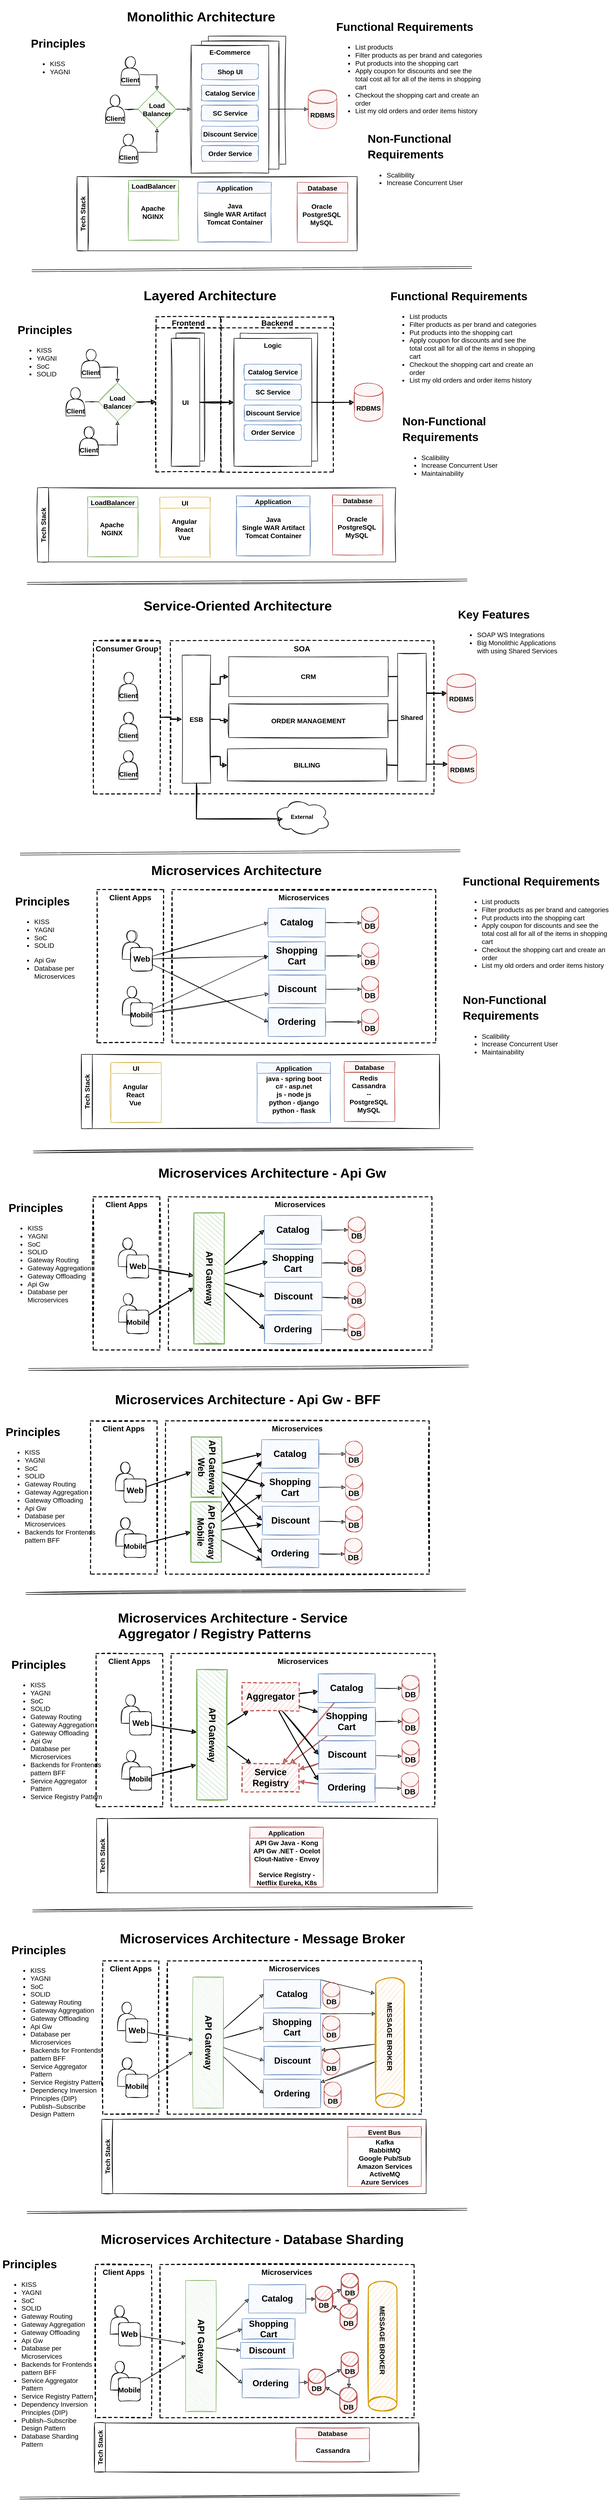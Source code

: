 <mxfile version="14.6.13" type="device"><diagram id="O4We3TlcgWNvYi_soNku" name="Page-1"><mxGraphModel dx="1664" dy="592" grid="0" gridSize="10" guides="1" tooltips="1" connect="1" arrows="1" fold="1" page="0" pageScale="1" pageWidth="850" pageHeight="1100" math="0" shadow="0"><root><mxCell id="0"/><mxCell id="1" parent="0"/><mxCell id="E-X4Z-hSoNGJYYMUBVo8-50" value="E-Commerce" style="whiteSpace=wrap;html=1;fontSize=14;fontStyle=1;verticalAlign=top;sketch=1;" parent="1" vertex="1"><mxGeometry x="276" y="113" width="163" height="269" as="geometry"/></mxCell><mxCell id="E-X4Z-hSoNGJYYMUBVo8-32" value="E-Commerce" style="whiteSpace=wrap;html=1;fontSize=14;fontStyle=1;verticalAlign=top;sketch=1;" parent="1" vertex="1"><mxGeometry x="261.5" y="123.5" width="163" height="269" as="geometry"/></mxCell><mxCell id="E-X4Z-hSoNGJYYMUBVo8-35" style="edgeStyle=orthogonalEdgeStyle;rounded=0;orthogonalLoop=1;jettySize=auto;html=1;entryX=0.5;entryY=0;entryDx=0;entryDy=0;fontSize=14;exitX=0.985;exitY=0.628;exitDx=0;exitDy=0;exitPerimeter=0;sketch=1;" parent="1" source="E-X4Z-hSoNGJYYMUBVo8-1" target="E-X4Z-hSoNGJYYMUBVo8-33" edge="1"><mxGeometry relative="1" as="geometry"/></mxCell><mxCell id="E-X4Z-hSoNGJYYMUBVo8-1" value="Client" style="shape=actor;whiteSpace=wrap;html=1;fontSize=14;verticalAlign=bottom;fontStyle=1;sketch=1;" parent="1" vertex="1"><mxGeometry x="92" y="156" width="40" height="60" as="geometry"/></mxCell><mxCell id="E-X4Z-hSoNGJYYMUBVo8-12" value="" style="edgeStyle=orthogonalEdgeStyle;rounded=0;orthogonalLoop=1;jettySize=auto;html=1;fontSize=14;sketch=1;" parent="1" source="E-X4Z-hSoNGJYYMUBVo8-2" target="E-X4Z-hSoNGJYYMUBVo8-11" edge="1"><mxGeometry relative="1" as="geometry"/></mxCell><mxCell id="E-X4Z-hSoNGJYYMUBVo8-2" value="E-Commerce" style="whiteSpace=wrap;html=1;fontSize=14;fontStyle=1;verticalAlign=top;sketch=1;" parent="1" vertex="1"><mxGeometry x="240" y="132" width="163" height="269" as="geometry"/></mxCell><mxCell id="E-X4Z-hSoNGJYYMUBVo8-6" value="&lt;h1&gt;Monolithic Architecture&lt;/h1&gt;" style="text;html=1;strokeColor=none;fillColor=none;spacing=5;spacingTop=-20;whiteSpace=wrap;overflow=hidden;rounded=0;fontSize=14;sketch=1;" parent="1" vertex="1"><mxGeometry x="100" y="47" width="373" height="47" as="geometry"/></mxCell><mxCell id="E-X4Z-hSoNGJYYMUBVo8-7" value="&lt;h1&gt;&lt;font style=&quot;font-size: 24px&quot;&gt;Principles&lt;/font&gt;&lt;/h1&gt;&lt;p&gt;&lt;/p&gt;&lt;ul&gt;&lt;li&gt;KISS&lt;/li&gt;&lt;li&gt;YAGNI&lt;/li&gt;&lt;/ul&gt;&lt;p&gt;&lt;/p&gt;" style="text;html=1;strokeColor=none;fillColor=none;spacing=5;spacingTop=-20;whiteSpace=wrap;overflow=hidden;rounded=0;fontSize=14;fontStyle=0;sketch=1;" parent="1" vertex="1"><mxGeometry x="-102" y="102" width="162" height="99" as="geometry"/></mxCell><mxCell id="E-X4Z-hSoNGJYYMUBVo8-8" value="&lt;h1&gt;&lt;font style=&quot;font-size: 24px&quot;&gt;Functional Requirements&lt;/font&gt;&lt;/h1&gt;&lt;ul&gt;&lt;li&gt;&lt;span&gt;List products&lt;/span&gt;&lt;br&gt;&lt;/li&gt;&lt;li&gt;Filter products as per brand and categories&lt;/li&gt;&lt;li&gt;Put products into the shopping cart&lt;/li&gt;&lt;li&gt;Apply coupon for discounts and see the total cost all for all of the items in shopping cart&lt;/li&gt;&lt;li&gt;Checkout the shopping cart and create an order&lt;/li&gt;&lt;li&gt;List my old orders and order items history&lt;/li&gt;&lt;/ul&gt;&lt;p&gt;&lt;/p&gt;" style="text;html=1;strokeColor=none;fillColor=none;spacing=5;spacingTop=-20;whiteSpace=wrap;overflow=hidden;rounded=0;fontSize=14;sketch=1;" parent="1" vertex="1"><mxGeometry x="540" y="67" width="322" height="216" as="geometry"/></mxCell><mxCell id="E-X4Z-hSoNGJYYMUBVo8-11" value="RDBMS" style="shape=cylinder;whiteSpace=wrap;html=1;boundedLbl=1;backgroundOutline=1;fontSize=14;fontStyle=1;fillColor=#f8cecc;strokeColor=#b85450;sketch=1;" parent="1" vertex="1"><mxGeometry x="486" y="226.5" width="60" height="80" as="geometry"/></mxCell><mxCell id="E-X4Z-hSoNGJYYMUBVo8-13" value="Shop UI" style="rounded=1;whiteSpace=wrap;html=1;fontSize=14;fontStyle=1;fillColor=#dae8fc;strokeColor=#6c8ebf;sketch=1;" parent="1" vertex="1"><mxGeometry x="261.5" y="171" width="120" height="33" as="geometry"/></mxCell><mxCell id="E-X4Z-hSoNGJYYMUBVo8-14" value="Catalog Service" style="rounded=1;whiteSpace=wrap;html=1;fontSize=14;fontStyle=1;fillColor=#dae8fc;strokeColor=#6c8ebf;sketch=1;" parent="1" vertex="1"><mxGeometry x="261.5" y="216" width="120" height="33" as="geometry"/></mxCell><mxCell id="E-X4Z-hSoNGJYYMUBVo8-15" value="SC Service" style="rounded=1;whiteSpace=wrap;html=1;fontSize=14;fontStyle=1;fillColor=#dae8fc;strokeColor=#6c8ebf;sketch=1;" parent="1" vertex="1"><mxGeometry x="261.5" y="258" width="120" height="33" as="geometry"/></mxCell><mxCell id="E-X4Z-hSoNGJYYMUBVo8-16" value="Discount Service" style="rounded=1;whiteSpace=wrap;html=1;fontSize=14;fontStyle=1;fillColor=#dae8fc;strokeColor=#6c8ebf;sketch=1;" parent="1" vertex="1"><mxGeometry x="261.5" y="302" width="120" height="33" as="geometry"/></mxCell><mxCell id="E-X4Z-hSoNGJYYMUBVo8-17" value="Order Service" style="rounded=1;whiteSpace=wrap;html=1;fontSize=14;fontStyle=1;fillColor=#dae8fc;strokeColor=#6c8ebf;sketch=1;" parent="1" vertex="1"><mxGeometry x="261.5" y="343" width="120" height="33" as="geometry"/></mxCell><mxCell id="E-X4Z-hSoNGJYYMUBVo8-18" value="&lt;h1&gt;&lt;font style=&quot;font-size: 24px&quot;&gt;Non-Functional Requirements&lt;/font&gt;&lt;/h1&gt;&lt;ul&gt;&lt;li&gt;Scalibility&lt;/li&gt;&lt;li&gt;Increase Concurrent User&amp;nbsp;&lt;/li&gt;&lt;/ul&gt;&lt;p&gt;&lt;/p&gt;" style="text;html=1;strokeColor=none;fillColor=none;spacing=5;spacingTop=-20;whiteSpace=wrap;overflow=hidden;rounded=0;fontSize=14;sketch=1;" parent="1" vertex="1"><mxGeometry x="606" y="302" width="241" height="148" as="geometry"/></mxCell><mxCell id="E-X4Z-hSoNGJYYMUBVo8-29" style="edgeStyle=orthogonalEdgeStyle;rounded=0;orthogonalLoop=1;jettySize=auto;html=1;entryX=0;entryY=0.5;entryDx=0;entryDy=0;fontSize=14;startArrow=none;sketch=1;" parent="1" source="E-X4Z-hSoNGJYYMUBVo8-33" target="E-X4Z-hSoNGJYYMUBVo8-2" edge="1"><mxGeometry relative="1" as="geometry"/></mxCell><mxCell id="E-X4Z-hSoNGJYYMUBVo8-27" value="Client" style="shape=actor;whiteSpace=wrap;html=1;fontSize=14;verticalAlign=bottom;fontStyle=1;sketch=1;" parent="1" vertex="1"><mxGeometry x="60" y="236.5" width="40" height="60" as="geometry"/></mxCell><mxCell id="E-X4Z-hSoNGJYYMUBVo8-36" style="edgeStyle=orthogonalEdgeStyle;rounded=0;orthogonalLoop=1;jettySize=auto;html=1;entryX=0.5;entryY=1;entryDx=0;entryDy=0;fontSize=14;exitX=0.999;exitY=0.636;exitDx=0;exitDy=0;exitPerimeter=0;sketch=1;" parent="1" source="E-X4Z-hSoNGJYYMUBVo8-28" target="E-X4Z-hSoNGJYYMUBVo8-33" edge="1"><mxGeometry relative="1" as="geometry"/></mxCell><mxCell id="E-X4Z-hSoNGJYYMUBVo8-28" value="Client" style="shape=actor;whiteSpace=wrap;html=1;fontSize=14;verticalAlign=bottom;fontStyle=1;sketch=1;" parent="1" vertex="1"><mxGeometry x="88" y="319" width="40" height="60" as="geometry"/></mxCell><mxCell id="E-X4Z-hSoNGJYYMUBVo8-33" value="Load&lt;br&gt;Balancer" style="rhombus;whiteSpace=wrap;html=1;fontSize=14;fontStyle=1;fillColor=#d5e8d4;strokeColor=#82b366;sketch=1;" parent="1" vertex="1"><mxGeometry x="128" y="226.5" width="80" height="80" as="geometry"/></mxCell><mxCell id="E-X4Z-hSoNGJYYMUBVo8-34" value="" style="edgeStyle=orthogonalEdgeStyle;rounded=0;orthogonalLoop=1;jettySize=auto;html=1;entryX=0;entryY=0.5;entryDx=0;entryDy=0;fontSize=14;endArrow=none;sketch=1;" parent="1" source="E-X4Z-hSoNGJYYMUBVo8-27" target="E-X4Z-hSoNGJYYMUBVo8-33" edge="1"><mxGeometry relative="1" as="geometry"><mxPoint x="122" y="266.5" as="sourcePoint"/><mxPoint x="240" y="266.5" as="targetPoint"/></mxGeometry></mxCell><mxCell id="E-X4Z-hSoNGJYYMUBVo8-40" value="LoadBalancer" style="swimlane;fontSize=14;fillColor=#d5e8d4;strokeColor=#82b366;sketch=1;" parent="1" vertex="1"><mxGeometry x="108" y="416" width="106" height="126" as="geometry"><mxRectangle x="108" y="416" width="120" height="23" as="alternateBounds"/></mxGeometry></mxCell><mxCell id="E-X4Z-hSoNGJYYMUBVo8-42" value="Apache&lt;br&gt;NGINX" style="text;html=1;align=center;verticalAlign=middle;resizable=0;points=[];autosize=1;strokeColor=none;fontSize=14;fontStyle=1;sketch=1;" parent="E-X4Z-hSoNGJYYMUBVo8-40" vertex="1"><mxGeometry x="20" y="48" width="61" height="38" as="geometry"/></mxCell><mxCell id="E-X4Z-hSoNGJYYMUBVo8-43" value="Application" style="swimlane;fontSize=14;fillColor=#dae8fc;strokeColor=#6c8ebf;sketch=1;" parent="1" vertex="1"><mxGeometry x="254" y="420" width="154.5" height="126" as="geometry"><mxRectangle x="108" y="416" width="120" height="23" as="alternateBounds"/></mxGeometry></mxCell><mxCell id="E-X4Z-hSoNGJYYMUBVo8-47" value="&lt;span style=&quot;font-weight: 700&quot;&gt;Java&lt;br&gt;Single WAR&amp;nbsp;&lt;/span&gt;&lt;span style=&quot;font-weight: 700&quot;&gt;Artifact&lt;/span&gt;&lt;br style=&quot;font-weight: 700&quot;&gt;&lt;span style=&quot;font-weight: 700&quot;&gt;Tomcat&amp;nbsp;&lt;/span&gt;&lt;span style=&quot;font-weight: 700&quot;&gt;Container&lt;/span&gt;" style="text;html=1;strokeColor=none;fillColor=none;align=center;verticalAlign=middle;whiteSpace=wrap;rounded=0;fontSize=14;sketch=1;" parent="E-X4Z-hSoNGJYYMUBVo8-43" vertex="1"><mxGeometry x="7.5" y="17.5" width="139.5" height="99" as="geometry"/></mxCell><mxCell id="E-X4Z-hSoNGJYYMUBVo8-45" value="Database" style="swimlane;fontSize=14;fillColor=#f8cecc;strokeColor=#b85450;sketch=1;" parent="1" vertex="1"><mxGeometry x="463" y="420" width="106" height="126" as="geometry"><mxRectangle x="108" y="416" width="120" height="23" as="alternateBounds"/></mxGeometry></mxCell><mxCell id="E-X4Z-hSoNGJYYMUBVo8-46" value="Oracle&lt;br&gt;PostgreSQL&lt;br&gt;MySQL" style="text;html=1;align=center;verticalAlign=middle;resizable=0;points=[];autosize=1;strokeColor=none;fontSize=14;fontStyle=1;sketch=1;" parent="E-X4Z-hSoNGJYYMUBVo8-45" vertex="1"><mxGeometry x="5" y="40" width="91" height="55" as="geometry"/></mxCell><mxCell id="E-X4Z-hSoNGJYYMUBVo8-48" value="Tech Stack" style="swimlane;horizontal=0;fontSize=14;sketch=1;" parent="1" vertex="1"><mxGeometry y="408" width="589" height="156" as="geometry"/></mxCell><mxCell id="ykc_cfaCd4pLt-KrJja8-2" value="" style="shape=link;html=1;sketch=1;" parent="1" edge="1"><mxGeometry width="100" relative="1" as="geometry"><mxPoint x="-95" y="606" as="sourcePoint"/><mxPoint x="830" y="599" as="targetPoint"/></mxGeometry></mxCell><mxCell id="ykc_cfaCd4pLt-KrJja8-3" value="&lt;h1&gt;Layered Architecture&lt;/h1&gt;" style="text;html=1;strokeColor=none;fillColor=none;spacing=5;spacingTop=-20;whiteSpace=wrap;overflow=hidden;rounded=0;fontSize=14;sketch=1;" parent="1" vertex="1"><mxGeometry x="135" y="633" width="373" height="47" as="geometry"/></mxCell><mxCell id="ykc_cfaCd4pLt-KrJja8-4" value="&lt;h1&gt;&lt;font style=&quot;font-size: 24px&quot;&gt;Principles&lt;/font&gt;&lt;/h1&gt;&lt;p&gt;&lt;/p&gt;&lt;ul&gt;&lt;li&gt;KISS&lt;/li&gt;&lt;li&gt;YAGNI&lt;/li&gt;&lt;li&gt;SoC&lt;/li&gt;&lt;li&gt;SOLID&lt;/li&gt;&lt;/ul&gt;&lt;p&gt;&lt;/p&gt;" style="text;html=1;strokeColor=none;fillColor=none;spacing=5;spacingTop=-20;whiteSpace=wrap;overflow=hidden;rounded=0;fontSize=14;fontStyle=0;sketch=1;" parent="1" vertex="1"><mxGeometry x="-130" y="703.5" width="162" height="148" as="geometry"/></mxCell><mxCell id="ykc_cfaCd4pLt-KrJja8-5" value="&lt;h1&gt;&lt;font style=&quot;font-size: 24px&quot;&gt;Functional Requirements&lt;/font&gt;&lt;/h1&gt;&lt;ul&gt;&lt;li&gt;&lt;span&gt;List products&lt;/span&gt;&lt;br&gt;&lt;/li&gt;&lt;li&gt;Filter products as per brand and categories&lt;/li&gt;&lt;li&gt;Put products into the shopping cart&lt;/li&gt;&lt;li&gt;Apply coupon for discounts and see the total cost all for all of the items in shopping cart&lt;/li&gt;&lt;li&gt;Checkout the shopping cart and create an order&lt;/li&gt;&lt;li&gt;List my old orders and order items history&lt;/li&gt;&lt;/ul&gt;&lt;p&gt;&lt;/p&gt;" style="text;html=1;strokeColor=none;fillColor=none;spacing=5;spacingTop=-20;whiteSpace=wrap;overflow=hidden;rounded=0;fontSize=14;sketch=1;" parent="1" vertex="1"><mxGeometry x="654" y="633" width="322" height="216" as="geometry"/></mxCell><mxCell id="ykc_cfaCd4pLt-KrJja8-6" value="&lt;h1&gt;&lt;font style=&quot;font-size: 24px&quot;&gt;Non-Functional Requirements&lt;/font&gt;&lt;/h1&gt;&lt;ul&gt;&lt;li&gt;Scalibility&lt;/li&gt;&lt;li&gt;Increase Concurrent User&amp;nbsp;&lt;/li&gt;&lt;li&gt;Maintainability&lt;/li&gt;&lt;/ul&gt;&lt;p&gt;&lt;/p&gt;" style="text;html=1;strokeColor=none;fillColor=none;spacing=5;spacingTop=-20;whiteSpace=wrap;overflow=hidden;rounded=0;fontSize=14;sketch=1;" parent="1" vertex="1"><mxGeometry x="679" y="896" width="241" height="148" as="geometry"/></mxCell><mxCell id="ykc_cfaCd4pLt-KrJja8-7" style="edgeStyle=orthogonalEdgeStyle;rounded=0;orthogonalLoop=1;jettySize=auto;html=1;entryX=0.5;entryY=0;entryDx=0;entryDy=0;fontSize=14;exitX=0.985;exitY=0.628;exitDx=0;exitDy=0;exitPerimeter=0;sketch=1;" parent="1" source="ykc_cfaCd4pLt-KrJja8-8" target="ykc_cfaCd4pLt-KrJja8-12" edge="1"><mxGeometry relative="1" as="geometry"/></mxCell><mxCell id="ykc_cfaCd4pLt-KrJja8-8" value="Client" style="shape=actor;whiteSpace=wrap;html=1;fontSize=14;verticalAlign=bottom;fontStyle=1;sketch=1;" parent="1" vertex="1"><mxGeometry x="9" y="771" width="40" height="60" as="geometry"/></mxCell><mxCell id="ykc_cfaCd4pLt-KrJja8-9" value="Client" style="shape=actor;whiteSpace=wrap;html=1;fontSize=14;verticalAlign=bottom;fontStyle=1;sketch=1;" parent="1" vertex="1"><mxGeometry x="-23" y="851.5" width="40" height="60" as="geometry"/></mxCell><mxCell id="ykc_cfaCd4pLt-KrJja8-10" style="edgeStyle=orthogonalEdgeStyle;rounded=0;orthogonalLoop=1;jettySize=auto;html=1;entryX=0.5;entryY=1;entryDx=0;entryDy=0;fontSize=14;exitX=0.999;exitY=0.636;exitDx=0;exitDy=0;exitPerimeter=0;sketch=1;" parent="1" source="ykc_cfaCd4pLt-KrJja8-11" target="ykc_cfaCd4pLt-KrJja8-12" edge="1"><mxGeometry relative="1" as="geometry"/></mxCell><mxCell id="ykc_cfaCd4pLt-KrJja8-11" value="Client" style="shape=actor;whiteSpace=wrap;html=1;fontSize=14;verticalAlign=bottom;fontStyle=1;sketch=1;" parent="1" vertex="1"><mxGeometry x="5" y="934" width="40" height="60" as="geometry"/></mxCell><mxCell id="ykc_cfaCd4pLt-KrJja8-31" style="edgeStyle=orthogonalEdgeStyle;rounded=0;orthogonalLoop=1;jettySize=auto;html=1;fontSize=16;strokeWidth=2;sketch=1;" parent="1" source="ykc_cfaCd4pLt-KrJja8-12" edge="1"><mxGeometry relative="1" as="geometry"><mxPoint x="166" y="881.5" as="targetPoint"/></mxGeometry></mxCell><mxCell id="ykc_cfaCd4pLt-KrJja8-12" value="Load&lt;br&gt;Balancer" style="rhombus;whiteSpace=wrap;html=1;fontSize=14;fontStyle=1;fillColor=#d5e8d4;strokeColor=#82b366;sketch=1;" parent="1" vertex="1"><mxGeometry x="45" y="841.5" width="80" height="80" as="geometry"/></mxCell><mxCell id="ykc_cfaCd4pLt-KrJja8-13" value="" style="edgeStyle=orthogonalEdgeStyle;rounded=0;orthogonalLoop=1;jettySize=auto;html=1;entryX=0;entryY=0.5;entryDx=0;entryDy=0;fontSize=14;endArrow=none;sketch=1;" parent="1" source="ykc_cfaCd4pLt-KrJja8-9" target="ykc_cfaCd4pLt-KrJja8-12" edge="1"><mxGeometry relative="1" as="geometry"><mxPoint x="42" y="852.5" as="sourcePoint"/><mxPoint x="160" y="852.5" as="targetPoint"/></mxGeometry></mxCell><mxCell id="ykc_cfaCd4pLt-KrJja8-20" value="Frontend" style="swimlane;dashed=1;strokeWidth=2;fontSize=16;sketch=1;" parent="1" vertex="1"><mxGeometry x="166" y="703" width="136" height="326" as="geometry"/></mxCell><mxCell id="ykc_cfaCd4pLt-KrJja8-33" value="UI" style="whiteSpace=wrap;html=1;fontSize=14;fontStyle=1;verticalAlign=middle;sketch=1;" parent="ykc_cfaCd4pLt-KrJja8-20" vertex="1"><mxGeometry x="42" y="34" width="60" height="269" as="geometry"/></mxCell><mxCell id="ykc_cfaCd4pLt-KrJja8-18" value="UI" style="whiteSpace=wrap;html=1;fontSize=14;fontStyle=1;verticalAlign=middle;sketch=1;" parent="ykc_cfaCd4pLt-KrJja8-20" vertex="1"><mxGeometry x="32" y="45" width="60" height="269" as="geometry"/></mxCell><mxCell id="ykc_cfaCd4pLt-KrJja8-21" value="Backend" style="swimlane;dashed=1;fontSize=16;strokeWidth=2;sketch=1;" parent="1" vertex="1"><mxGeometry x="303" y="703" width="236" height="326" as="geometry"><mxRectangle x="269" y="703" width="94" height="23" as="alternateBounds"/></mxGeometry></mxCell><mxCell id="ykc_cfaCd4pLt-KrJja8-32" value="E-Commerce" style="whiteSpace=wrap;html=1;fontSize=14;fontStyle=1;verticalAlign=top;sketch=1;" parent="ykc_cfaCd4pLt-KrJja8-21" vertex="1"><mxGeometry x="40" y="34" width="163" height="269" as="geometry"/></mxCell><mxCell id="ykc_cfaCd4pLt-KrJja8-25" value="Logic" style="whiteSpace=wrap;html=1;fontSize=14;fontStyle=1;verticalAlign=top;sketch=1;" parent="ykc_cfaCd4pLt-KrJja8-21" vertex="1"><mxGeometry x="27" y="45" width="163" height="269" as="geometry"/></mxCell><mxCell id="ykc_cfaCd4pLt-KrJja8-27" value="Catalog Service" style="rounded=1;whiteSpace=wrap;html=1;fontSize=14;fontStyle=1;fillColor=#dae8fc;strokeColor=#6c8ebf;sketch=1;" parent="ykc_cfaCd4pLt-KrJja8-21" vertex="1"><mxGeometry x="48.5" y="99.5" width="120" height="33" as="geometry"/></mxCell><mxCell id="ykc_cfaCd4pLt-KrJja8-28" value="SC Service" style="rounded=1;whiteSpace=wrap;html=1;fontSize=14;fontStyle=1;fillColor=#dae8fc;strokeColor=#6c8ebf;sketch=1;" parent="ykc_cfaCd4pLt-KrJja8-21" vertex="1"><mxGeometry x="48.5" y="141.5" width="120" height="33" as="geometry"/></mxCell><mxCell id="ykc_cfaCd4pLt-KrJja8-29" value="Discount Service" style="rounded=1;whiteSpace=wrap;html=1;fontSize=14;fontStyle=1;fillColor=#dae8fc;strokeColor=#6c8ebf;sketch=1;" parent="ykc_cfaCd4pLt-KrJja8-21" vertex="1"><mxGeometry x="48.5" y="185.5" width="120" height="33" as="geometry"/></mxCell><mxCell id="ykc_cfaCd4pLt-KrJja8-30" value="Order Service" style="rounded=1;whiteSpace=wrap;html=1;fontSize=14;fontStyle=1;fillColor=#dae8fc;strokeColor=#6c8ebf;sketch=1;" parent="ykc_cfaCd4pLt-KrJja8-21" vertex="1"><mxGeometry x="48.5" y="226.5" width="120" height="33" as="geometry"/></mxCell><mxCell id="ykc_cfaCd4pLt-KrJja8-34" value="RDBMS" style="shape=cylinder;whiteSpace=wrap;html=1;boundedLbl=1;backgroundOutline=1;fontSize=14;fontStyle=1;fillColor=#f8cecc;strokeColor=#b85450;sketch=1;" parent="1" vertex="1"><mxGeometry x="583" y="842.5" width="60" height="80" as="geometry"/></mxCell><mxCell id="ykc_cfaCd4pLt-KrJja8-35" style="edgeStyle=orthogonalEdgeStyle;rounded=0;orthogonalLoop=1;jettySize=auto;html=1;fontSize=16;fontStyle=1;strokeWidth=2;sketch=1;" parent="1" source="ykc_cfaCd4pLt-KrJja8-18" target="ykc_cfaCd4pLt-KrJja8-25" edge="1"><mxGeometry relative="1" as="geometry"/></mxCell><mxCell id="ykc_cfaCd4pLt-KrJja8-36" style="edgeStyle=orthogonalEdgeStyle;rounded=0;orthogonalLoop=1;jettySize=auto;html=1;fontSize=16;fontStyle=1;strokeWidth=2;sketch=1;" parent="1" source="ykc_cfaCd4pLt-KrJja8-25" target="ykc_cfaCd4pLt-KrJja8-34" edge="1"><mxGeometry relative="1" as="geometry"/></mxCell><mxCell id="ykc_cfaCd4pLt-KrJja8-38" value="LoadBalancer" style="swimlane;fontSize=14;fillColor=#d5e8d4;strokeColor=#82b366;sketch=1;" parent="1" vertex="1"><mxGeometry x="22" y="1081" width="106" height="126" as="geometry"><mxRectangle x="108" y="416" width="120" height="23" as="alternateBounds"/></mxGeometry></mxCell><mxCell id="ykc_cfaCd4pLt-KrJja8-39" value="Apache&lt;br&gt;NGINX" style="text;html=1;align=center;verticalAlign=middle;resizable=0;points=[];autosize=1;strokeColor=none;fontSize=14;fontStyle=1;sketch=1;" parent="ykc_cfaCd4pLt-KrJja8-38" vertex="1"><mxGeometry x="20" y="48" width="61" height="38" as="geometry"/></mxCell><mxCell id="ykc_cfaCd4pLt-KrJja8-44" value="Tech Stack" style="swimlane;horizontal=0;fontSize=14;sketch=1;" parent="1" vertex="1"><mxGeometry x="-83" y="1062" width="753" height="156" as="geometry"/></mxCell><mxCell id="ykc_cfaCd4pLt-KrJja8-42" value="Database" style="swimlane;fontSize=14;fillColor=#f8cecc;strokeColor=#b85450;sketch=1;" parent="ykc_cfaCd4pLt-KrJja8-44" vertex="1"><mxGeometry x="620" y="15" width="106" height="126" as="geometry"><mxRectangle x="108" y="416" width="120" height="23" as="alternateBounds"/></mxGeometry></mxCell><mxCell id="ykc_cfaCd4pLt-KrJja8-43" value="Oracle&lt;br&gt;PostgreSQL&lt;br&gt;MySQL" style="text;html=1;align=center;verticalAlign=middle;resizable=0;points=[];autosize=1;strokeColor=none;fontSize=14;fontStyle=1;sketch=1;" parent="ykc_cfaCd4pLt-KrJja8-42" vertex="1"><mxGeometry x="5" y="40" width="91" height="55" as="geometry"/></mxCell><mxCell id="ykc_cfaCd4pLt-KrJja8-40" value="Application" style="swimlane;fontSize=14;fillColor=#dae8fc;strokeColor=#6c8ebf;sketch=1;" parent="ykc_cfaCd4pLt-KrJja8-44" vertex="1"><mxGeometry x="418" y="17" width="154.5" height="126" as="geometry"><mxRectangle x="108" y="416" width="120" height="23" as="alternateBounds"/></mxGeometry></mxCell><mxCell id="ykc_cfaCd4pLt-KrJja8-41" value="&lt;span style=&quot;font-weight: 700&quot;&gt;Java&lt;br&gt;Single WAR&amp;nbsp;&lt;/span&gt;&lt;span style=&quot;font-weight: 700&quot;&gt;Artifact&lt;/span&gt;&lt;br style=&quot;font-weight: 700&quot;&gt;&lt;span style=&quot;font-weight: 700&quot;&gt;Tomcat&amp;nbsp;&lt;/span&gt;&lt;span style=&quot;font-weight: 700&quot;&gt;Container&lt;/span&gt;" style="text;html=1;strokeColor=none;fillColor=none;align=center;verticalAlign=middle;whiteSpace=wrap;rounded=0;fontSize=14;sketch=1;" parent="ykc_cfaCd4pLt-KrJja8-40" vertex="1"><mxGeometry x="7.5" y="17.5" width="139.5" height="99" as="geometry"/></mxCell><mxCell id="ykc_cfaCd4pLt-KrJja8-45" value="UI" style="swimlane;fontSize=14;fillColor=#fff2cc;strokeColor=#d6b656;sketch=1;" parent="ykc_cfaCd4pLt-KrJja8-44" vertex="1"><mxGeometry x="257" y="20" width="106" height="126" as="geometry"><mxRectangle x="108" y="416" width="120" height="23" as="alternateBounds"/></mxGeometry></mxCell><mxCell id="ykc_cfaCd4pLt-KrJja8-46" value="&lt;div&gt;Angular&lt;/div&gt;&lt;div&gt;&lt;span&gt;&#9;&#9;&#9;&lt;/span&gt;React&lt;/div&gt;&lt;div&gt;&lt;span&gt;&#9;&#9;&#9;&lt;/span&gt;Vue&lt;/div&gt;" style="text;html=1;align=center;verticalAlign=middle;resizable=0;points=[];autosize=1;strokeColor=none;fontSize=14;fontStyle=1;sketch=1;" parent="ykc_cfaCd4pLt-KrJja8-45" vertex="1"><mxGeometry x="19" y="40" width="63" height="55" as="geometry"/></mxCell><mxCell id="ykc_cfaCd4pLt-KrJja8-50" value="" style="shape=link;html=1;sketch=1;" parent="1" edge="1"><mxGeometry width="100" relative="1" as="geometry"><mxPoint x="-105" y="1263" as="sourcePoint"/><mxPoint x="820" y="1256" as="targetPoint"/></mxGeometry></mxCell><mxCell id="ykc_cfaCd4pLt-KrJja8-51" value="&lt;h1&gt;Service-Oriented Architecture&amp;nbsp;&lt;/h1&gt;" style="text;html=1;strokeColor=none;fillColor=none;spacing=5;spacingTop=-20;whiteSpace=wrap;overflow=hidden;rounded=0;fontSize=14;sketch=1;" parent="1" vertex="1"><mxGeometry x="135" y="1285" width="414" height="47" as="geometry"/></mxCell><mxCell id="ykc_cfaCd4pLt-KrJja8-52" value="Consumer Group" style="rounded=0;whiteSpace=wrap;html=1;dashed=1;fontSize=16;strokeWidth=2;rotation=90;verticalAlign=top;horizontal=0;fontStyle=1;sketch=1;" parent="1" vertex="1"><mxGeometry x="-56.5" y="1474.5" width="322" height="140" as="geometry"/></mxCell><mxCell id="ykc_cfaCd4pLt-KrJja8-54" value="Client" style="shape=actor;whiteSpace=wrap;html=1;fontSize=14;verticalAlign=bottom;fontStyle=1;sketch=1;" parent="1" vertex="1"><mxGeometry x="88" y="1450" width="40" height="60" as="geometry"/></mxCell><mxCell id="ykc_cfaCd4pLt-KrJja8-56" value="Client" style="shape=actor;whiteSpace=wrap;html=1;fontSize=14;verticalAlign=bottom;fontStyle=1;sketch=1;" parent="1" vertex="1"><mxGeometry x="88" y="1534" width="40" height="60" as="geometry"/></mxCell><mxCell id="7aidEkcZISnVie6R4w2Q-1" value="Client" style="shape=actor;whiteSpace=wrap;html=1;fontSize=14;verticalAlign=bottom;fontStyle=1;sketch=1;" parent="1" vertex="1"><mxGeometry x="88" y="1614.5" width="40" height="60" as="geometry"/></mxCell><mxCell id="7aidEkcZISnVie6R4w2Q-2" value="SOA" style="rounded=0;whiteSpace=wrap;html=1;dashed=1;fontSize=16;strokeWidth=2;rotation=90;verticalAlign=top;horizontal=0;fontStyle=1;sketch=1;" parent="1" vertex="1"><mxGeometry x="312.17" y="1267.35" width="322" height="554.32" as="geometry"/></mxCell><mxCell id="7aidEkcZISnVie6R4w2Q-11" style="edgeStyle=orthogonalEdgeStyle;rounded=0;orthogonalLoop=1;jettySize=auto;html=1;strokeWidth=2;sketch=1;" parent="1" source="7aidEkcZISnVie6R4w2Q-3" target="7aidEkcZISnVie6R4w2Q-5" edge="1"><mxGeometry relative="1" as="geometry"/></mxCell><mxCell id="7aidEkcZISnVie6R4w2Q-12" style="edgeStyle=orthogonalEdgeStyle;rounded=0;orthogonalLoop=1;jettySize=auto;html=1;fontStyle=0;fontSize=12;strokeWidth=2;sketch=1;" parent="1" source="7aidEkcZISnVie6R4w2Q-3" target="7aidEkcZISnVie6R4w2Q-4" edge="1"><mxGeometry relative="1" as="geometry"><Array as="points"><mxPoint x="301" y="1475"/><mxPoint x="301" y="1459"/></Array></mxGeometry></mxCell><mxCell id="7aidEkcZISnVie6R4w2Q-13" style="edgeStyle=orthogonalEdgeStyle;rounded=0;orthogonalLoop=1;jettySize=auto;html=1;strokeWidth=2;sketch=1;" parent="1" source="7aidEkcZISnVie6R4w2Q-3" target="7aidEkcZISnVie6R4w2Q-6" edge="1"><mxGeometry relative="1" as="geometry"><Array as="points"><mxPoint x="301" y="1627"/><mxPoint x="301" y="1645"/></Array></mxGeometry></mxCell><mxCell id="7aidEkcZISnVie6R4w2Q-22" style="edgeStyle=orthogonalEdgeStyle;rounded=0;orthogonalLoop=1;jettySize=auto;html=1;entryX=0.16;entryY=0.55;entryDx=0;entryDy=0;entryPerimeter=0;fontSize=12;strokeWidth=2;sketch=1;" parent="1" source="7aidEkcZISnVie6R4w2Q-3" target="7aidEkcZISnVie6R4w2Q-20" edge="1"><mxGeometry relative="1" as="geometry"><Array as="points"><mxPoint x="251" y="1758"/></Array></mxGeometry></mxCell><mxCell id="7aidEkcZISnVie6R4w2Q-3" value="ESB" style="whiteSpace=wrap;html=1;fontSize=14;fontStyle=1;verticalAlign=middle;sketch=1;" parent="1" vertex="1"><mxGeometry x="221" y="1414" width="60" height="269" as="geometry"/></mxCell><mxCell id="7aidEkcZISnVie6R4w2Q-25" style="edgeStyle=orthogonalEdgeStyle;rounded=0;orthogonalLoop=1;jettySize=auto;html=1;fontSize=12;strokeWidth=2;sketch=1;" parent="1" source="7aidEkcZISnVie6R4w2Q-4" target="7aidEkcZISnVie6R4w2Q-8" edge="1"><mxGeometry relative="1" as="geometry"/></mxCell><mxCell id="7aidEkcZISnVie6R4w2Q-4" value="CRM" style="whiteSpace=wrap;html=1;fontSize=14;fontStyle=1;verticalAlign=middle;sketch=1;" parent="1" vertex="1"><mxGeometry x="319" y="1417" width="335" height="84" as="geometry"/></mxCell><mxCell id="7aidEkcZISnVie6R4w2Q-16" style="edgeStyle=orthogonalEdgeStyle;rounded=0;orthogonalLoop=1;jettySize=auto;html=1;fontSize=12;strokeWidth=2;sketch=1;" parent="1" source="7aidEkcZISnVie6R4w2Q-5" target="7aidEkcZISnVie6R4w2Q-8" edge="1"><mxGeometry relative="1" as="geometry"/></mxCell><mxCell id="7aidEkcZISnVie6R4w2Q-5" value="ORDER MANAGEMENT" style="whiteSpace=wrap;html=1;fontSize=14;fontStyle=1;verticalAlign=middle;sketch=1;" parent="1" vertex="1"><mxGeometry x="319" y="1516" width="335" height="71" as="geometry"/></mxCell><mxCell id="7aidEkcZISnVie6R4w2Q-17" style="edgeStyle=orthogonalEdgeStyle;rounded=0;orthogonalLoop=1;jettySize=auto;html=1;fontSize=12;strokeWidth=2;sketch=1;" parent="1" source="7aidEkcZISnVie6R4w2Q-6" target="7aidEkcZISnVie6R4w2Q-9" edge="1"><mxGeometry relative="1" as="geometry"/></mxCell><mxCell id="7aidEkcZISnVie6R4w2Q-6" value="&lt;span&gt;BILLING&lt;/span&gt;" style="whiteSpace=wrap;html=1;fontSize=14;fontStyle=1;verticalAlign=middle;sketch=1;" parent="1" vertex="1"><mxGeometry x="316" y="1611" width="335" height="67" as="geometry"/></mxCell><mxCell id="7aidEkcZISnVie6R4w2Q-8" value="RDBMS" style="shape=cylinder;whiteSpace=wrap;html=1;boundedLbl=1;backgroundOutline=1;fontSize=14;fontStyle=1;fillColor=#f8cecc;strokeColor=#b85450;sketch=1;" parent="1" vertex="1"><mxGeometry x="778" y="1454" width="60" height="80" as="geometry"/></mxCell><mxCell id="7aidEkcZISnVie6R4w2Q-9" value="RDBMS" style="shape=cylinder;whiteSpace=wrap;html=1;boundedLbl=1;backgroundOutline=1;fontSize=14;fontStyle=1;fillColor=#f8cecc;strokeColor=#b85450;sketch=1;" parent="1" vertex="1"><mxGeometry x="780" y="1603" width="60" height="80" as="geometry"/></mxCell><mxCell id="7aidEkcZISnVie6R4w2Q-14" style="edgeStyle=orthogonalEdgeStyle;rounded=0;orthogonalLoop=1;jettySize=auto;html=1;entryX=0;entryY=0.5;entryDx=0;entryDy=0;fontSize=12;strokeWidth=2;sketch=1;" parent="1" source="ykc_cfaCd4pLt-KrJja8-52" target="7aidEkcZISnVie6R4w2Q-3" edge="1"><mxGeometry relative="1" as="geometry"/></mxCell><mxCell id="7aidEkcZISnVie6R4w2Q-19" value="&lt;h1&gt;&lt;span style=&quot;font-size: 24px&quot;&gt;Key Features&lt;/span&gt;&lt;/h1&gt;&lt;ul&gt;&lt;li&gt;SOAP WS Integrations&lt;/li&gt;&lt;li&gt;Big Monolithic Applications with using Shared Services&lt;/li&gt;&lt;/ul&gt;&lt;p&gt;&lt;/p&gt;" style="text;html=1;strokeColor=none;fillColor=none;spacing=5;spacingTop=-20;whiteSpace=wrap;overflow=hidden;rounded=0;fontSize=14;sketch=1;" parent="1" vertex="1"><mxGeometry x="796" y="1302" width="241" height="148" as="geometry"/></mxCell><mxCell id="7aidEkcZISnVie6R4w2Q-20" value="External" style="ellipse;shape=cloud;whiteSpace=wrap;html=1;fontSize=12;fontStyle=1;sketch=1;" parent="1" vertex="1"><mxGeometry x="413" y="1714" width="120" height="80" as="geometry"/></mxCell><mxCell id="7aidEkcZISnVie6R4w2Q-23" value="Shared" style="whiteSpace=wrap;html=1;fontSize=14;fontStyle=1;verticalAlign=middle;sketch=1;" parent="1" vertex="1"><mxGeometry x="674" y="1410.01" width="60" height="269" as="geometry"/></mxCell><mxCell id="KzfyYDvRAeVWh1ph6T6t-1" value="" style="shape=link;html=1;sketch=1;" parent="1" edge="1"><mxGeometry width="100" relative="1" as="geometry"><mxPoint x="-119.5" y="1832" as="sourcePoint"/><mxPoint x="805.5" y="1825" as="targetPoint"/></mxGeometry></mxCell><mxCell id="KzfyYDvRAeVWh1ph6T6t-2" value="Client Apps" style="rounded=0;whiteSpace=wrap;html=1;dashed=1;fontSize=16;strokeWidth=2;rotation=90;verticalAlign=top;horizontal=0;fontStyle=1;sketch=1;" parent="1" vertex="1"><mxGeometry x="-49" y="1997.5" width="322" height="140" as="geometry"/></mxCell><mxCell id="KzfyYDvRAeVWh1ph6T6t-3" value="" style="shape=actor;whiteSpace=wrap;html=1;fontSize=14;verticalAlign=bottom;fontStyle=1;sketch=1;" parent="1" vertex="1"><mxGeometry x="95" y="1993" width="40" height="60" as="geometry"/></mxCell><mxCell id="KzfyYDvRAeVWh1ph6T6t-4" value="" style="shape=actor;whiteSpace=wrap;html=1;fontSize=14;verticalAlign=bottom;fontStyle=1;sketch=1;" parent="1" vertex="1"><mxGeometry x="95.5" y="2110" width="40" height="60" as="geometry"/></mxCell><mxCell id="KzfyYDvRAeVWh1ph6T6t-7" value="&lt;h1&gt;&lt;font style=&quot;font-size: 24px&quot;&gt;Functional Requirements&lt;/font&gt;&lt;/h1&gt;&lt;ul&gt;&lt;li&gt;&lt;span&gt;List products&lt;/span&gt;&lt;br&gt;&lt;/li&gt;&lt;li&gt;Filter products as per brand and categories&lt;/li&gt;&lt;li&gt;Put products into the shopping cart&lt;/li&gt;&lt;li&gt;Apply coupon for discounts and see the total cost all for all of the items in shopping cart&lt;/li&gt;&lt;li&gt;Checkout the shopping cart and create an order&lt;/li&gt;&lt;li&gt;List my old orders and order items history&lt;/li&gt;&lt;/ul&gt;&lt;p&gt;&lt;/p&gt;" style="text;html=1;strokeColor=none;fillColor=none;spacing=5;spacingTop=-20;whiteSpace=wrap;overflow=hidden;rounded=0;fontSize=14;sketch=1;" parent="1" vertex="1"><mxGeometry x="806" y="1862.5" width="322" height="216" as="geometry"/></mxCell><mxCell id="KzfyYDvRAeVWh1ph6T6t-8" value="&lt;h1&gt;&lt;font style=&quot;font-size: 24px&quot;&gt;Non-Functional Requirements&lt;/font&gt;&lt;/h1&gt;&lt;ul&gt;&lt;li&gt;Scalibility&lt;/li&gt;&lt;li&gt;Increase Concurrent User&amp;nbsp;&lt;/li&gt;&lt;li&gt;Maintainability&lt;/li&gt;&lt;/ul&gt;&lt;p&gt;&lt;/p&gt;" style="text;html=1;strokeColor=none;fillColor=none;spacing=5;spacingTop=-20;whiteSpace=wrap;overflow=hidden;rounded=0;fontSize=14;sketch=1;" parent="1" vertex="1"><mxGeometry x="806" y="2112.25" width="241" height="148" as="geometry"/></mxCell><mxCell id="KzfyYDvRAeVWh1ph6T6t-11" value="Microservices" style="rounded=0;whiteSpace=wrap;html=1;dashed=1;fontSize=16;strokeWidth=2;rotation=90;verticalAlign=top;horizontal=0;fontStyle=1;sketch=1;" parent="1" vertex="1"><mxGeometry x="316" y="1790.34" width="322" height="554.32" as="geometry"/></mxCell><mxCell id="KzfyYDvRAeVWh1ph6T6t-35" style="edgeStyle=orthogonalEdgeStyle;rounded=0;sketch=1;orthogonalLoop=1;jettySize=auto;html=1;entryX=0;entryY=0;entryDx=0;entryDy=33;entryPerimeter=0;fontSize=16;" parent="1" source="KzfyYDvRAeVWh1ph6T6t-15" target="KzfyYDvRAeVWh1ph6T6t-21" edge="1"><mxGeometry relative="1" as="geometry"/></mxCell><mxCell id="KzfyYDvRAeVWh1ph6T6t-15" value="Catalog" style="rounded=0;whiteSpace=wrap;html=1;sketch=1;fontSize=19;fontStyle=1;fillColor=#dae8fc;strokeColor=#6c8ebf;" parent="1" vertex="1"><mxGeometry x="402" y="1946" width="120" height="60" as="geometry"/></mxCell><mxCell id="KzfyYDvRAeVWh1ph6T6t-36" style="edgeStyle=orthogonalEdgeStyle;rounded=0;sketch=1;orthogonalLoop=1;jettySize=auto;html=1;fontSize=16;" parent="1" source="KzfyYDvRAeVWh1ph6T6t-16" target="KzfyYDvRAeVWh1ph6T6t-23" edge="1"><mxGeometry relative="1" as="geometry"/></mxCell><mxCell id="KzfyYDvRAeVWh1ph6T6t-16" value="Shopping Cart" style="rounded=0;whiteSpace=wrap;html=1;sketch=1;fontSize=19;fontStyle=1;fillColor=#dae8fc;strokeColor=#6c8ebf;" parent="1" vertex="1"><mxGeometry x="402" y="2016" width="120" height="60" as="geometry"/></mxCell><mxCell id="KzfyYDvRAeVWh1ph6T6t-37" style="edgeStyle=orthogonalEdgeStyle;rounded=0;sketch=1;orthogonalLoop=1;jettySize=auto;html=1;entryX=0;entryY=0.5;entryDx=0;entryDy=0;entryPerimeter=0;fontSize=16;" parent="1" source="KzfyYDvRAeVWh1ph6T6t-18" target="KzfyYDvRAeVWh1ph6T6t-24" edge="1"><mxGeometry relative="1" as="geometry"/></mxCell><mxCell id="KzfyYDvRAeVWh1ph6T6t-18" value="Discount" style="rounded=0;whiteSpace=wrap;html=1;sketch=1;fontSize=19;fontStyle=1;fillColor=#dae8fc;strokeColor=#6c8ebf;" parent="1" vertex="1"><mxGeometry x="403" y="2086" width="120" height="60" as="geometry"/></mxCell><mxCell id="KzfyYDvRAeVWh1ph6T6t-38" style="edgeStyle=orthogonalEdgeStyle;rounded=0;sketch=1;orthogonalLoop=1;jettySize=auto;html=1;entryX=0;entryY=0.5;entryDx=0;entryDy=0;entryPerimeter=0;fontSize=16;" parent="1" source="KzfyYDvRAeVWh1ph6T6t-19" target="KzfyYDvRAeVWh1ph6T6t-25" edge="1"><mxGeometry relative="1" as="geometry"/></mxCell><mxCell id="KzfyYDvRAeVWh1ph6T6t-19" value="Ordering" style="rounded=0;whiteSpace=wrap;html=1;sketch=1;fontSize=19;fontStyle=1;fillColor=#dae8fc;strokeColor=#6c8ebf;" parent="1" vertex="1"><mxGeometry x="402" y="2155" width="120" height="60" as="geometry"/></mxCell><mxCell id="KzfyYDvRAeVWh1ph6T6t-21" value="DB" style="shape=cylinder3;whiteSpace=wrap;html=1;boundedLbl=1;backgroundOutline=1;size=15;sketch=1;fontSize=16;fontStyle=1;fillColor=#f8cecc;strokeColor=#b85450;" parent="1" vertex="1"><mxGeometry x="598.17" y="1943.5" width="36" height="54" as="geometry"/></mxCell><mxCell id="KzfyYDvRAeVWh1ph6T6t-23" value="DB" style="shape=cylinder3;whiteSpace=wrap;html=1;boundedLbl=1;backgroundOutline=1;size=15;sketch=1;fontSize=16;fontStyle=1;fillColor=#f8cecc;strokeColor=#b85450;" parent="1" vertex="1"><mxGeometry x="598.17" y="2019" width="36" height="54" as="geometry"/></mxCell><mxCell id="KzfyYDvRAeVWh1ph6T6t-24" value="DB" style="shape=cylinder3;whiteSpace=wrap;html=1;boundedLbl=1;backgroundOutline=1;size=15;sketch=1;fontSize=16;fontStyle=1;fillColor=#f8cecc;strokeColor=#b85450;" parent="1" vertex="1"><mxGeometry x="598.17" y="2089" width="36" height="54" as="geometry"/></mxCell><mxCell id="KzfyYDvRAeVWh1ph6T6t-25" value="DB" style="shape=cylinder3;whiteSpace=wrap;html=1;boundedLbl=1;backgroundOutline=1;size=15;sketch=1;fontSize=16;fontStyle=1;fillColor=#f8cecc;strokeColor=#b85450;" parent="1" vertex="1"><mxGeometry x="598.17" y="2158" width="36" height="54" as="geometry"/></mxCell><mxCell id="KzfyYDvRAeVWh1ph6T6t-39" value="&lt;h1&gt;Microservices Architecture&lt;/h1&gt;" style="text;html=1;strokeColor=none;fillColor=none;spacing=5;spacingTop=-20;whiteSpace=wrap;overflow=hidden;rounded=0;fontSize=14;sketch=1;" parent="1" vertex="1"><mxGeometry x="150.5" y="1841" width="414" height="47" as="geometry"/></mxCell><mxCell id="KzfyYDvRAeVWh1ph6T6t-43" style="rounded=0;sketch=1;orthogonalLoop=1;jettySize=auto;html=1;entryX=0;entryY=0.5;entryDx=0;entryDy=0;fontSize=15;" parent="1" source="KzfyYDvRAeVWh1ph6T6t-41" target="KzfyYDvRAeVWh1ph6T6t-15" edge="1"><mxGeometry relative="1" as="geometry"/></mxCell><mxCell id="KzfyYDvRAeVWh1ph6T6t-44" style="rounded=0;sketch=1;orthogonalLoop=1;jettySize=auto;html=1;fontSize=15;" parent="1" source="KzfyYDvRAeVWh1ph6T6t-41" target="KzfyYDvRAeVWh1ph6T6t-16" edge="1"><mxGeometry relative="1" as="geometry"/></mxCell><mxCell id="KzfyYDvRAeVWh1ph6T6t-45" style="rounded=0;sketch=1;orthogonalLoop=1;jettySize=auto;html=1;entryX=0;entryY=0.5;entryDx=0;entryDy=0;fontSize=15;" parent="1" source="KzfyYDvRAeVWh1ph6T6t-41" target="KzfyYDvRAeVWh1ph6T6t-19" edge="1"><mxGeometry relative="1" as="geometry"/></mxCell><mxCell id="KzfyYDvRAeVWh1ph6T6t-41" value="Web" style="rounded=1;whiteSpace=wrap;html=1;sketch=1;fontSize=17;rotation=90;horizontal=0;fontStyle=1" parent="1" vertex="1"><mxGeometry x="111" y="2030" width="49" height="46" as="geometry"/></mxCell><mxCell id="KzfyYDvRAeVWh1ph6T6t-46" style="rounded=0;sketch=1;orthogonalLoop=1;jettySize=auto;html=1;fontSize=15;" parent="1" source="KzfyYDvRAeVWh1ph6T6t-42" target="KzfyYDvRAeVWh1ph6T6t-18" edge="1"><mxGeometry relative="1" as="geometry"/></mxCell><mxCell id="KzfyYDvRAeVWh1ph6T6t-47" style="rounded=0;sketch=1;orthogonalLoop=1;jettySize=auto;html=1;entryX=0;entryY=0.5;entryDx=0;entryDy=0;fontSize=15;" parent="1" source="KzfyYDvRAeVWh1ph6T6t-42" target="KzfyYDvRAeVWh1ph6T6t-16" edge="1"><mxGeometry relative="1" as="geometry"/></mxCell><mxCell id="KzfyYDvRAeVWh1ph6T6t-42" value="&lt;span style=&quot;font-size: 15px;&quot;&gt;Mobile&lt;/span&gt;" style="rounded=1;whiteSpace=wrap;html=1;sketch=1;fontSize=15;rotation=90;horizontal=0;fontStyle=1" parent="1" vertex="1"><mxGeometry x="111" y="2146" width="49" height="46" as="geometry"/></mxCell><mxCell id="KzfyYDvRAeVWh1ph6T6t-49" value="&lt;h1&gt;&lt;font style=&quot;font-size: 24px&quot;&gt;Principles&lt;/font&gt;&lt;/h1&gt;&lt;p&gt;&lt;/p&gt;&lt;ul&gt;&lt;li&gt;KISS&lt;/li&gt;&lt;li&gt;YAGNI&lt;/li&gt;&lt;li&gt;SoC&lt;/li&gt;&lt;li&gt;SOLID&lt;/li&gt;&lt;/ul&gt;&lt;div&gt;&lt;ul&gt;&lt;li&gt;Api Gw&lt;/li&gt;&lt;li&gt;Database per Microservices&lt;/li&gt;&lt;/ul&gt;&lt;/div&gt;&lt;p&gt;&lt;/p&gt;" style="text;html=1;strokeColor=none;fillColor=none;spacing=5;spacingTop=-20;whiteSpace=wrap;overflow=hidden;rounded=0;fontSize=14;fontStyle=0;sketch=1;" parent="1" vertex="1"><mxGeometry x="-135" y="1905" width="162" height="213" as="geometry"/></mxCell><mxCell id="KzfyYDvRAeVWh1ph6T6t-50" value="Tech Stack" style="swimlane;horizontal=0;fontSize=14;sketch=1;" parent="1" vertex="1"><mxGeometry x="9" y="2253" width="753" height="156" as="geometry"/></mxCell><mxCell id="KzfyYDvRAeVWh1ph6T6t-51" value="Database" style="swimlane;fontSize=14;fillColor=#f8cecc;strokeColor=#b85450;sketch=1;" parent="KzfyYDvRAeVWh1ph6T6t-50" vertex="1"><mxGeometry x="553" y="15" width="106" height="126" as="geometry"><mxRectangle x="108" y="416" width="120" height="23" as="alternateBounds"/></mxGeometry></mxCell><mxCell id="KzfyYDvRAeVWh1ph6T6t-52" value="Redis&lt;br&gt;Cassandra&lt;br&gt;--&lt;br&gt;PostgreSQL&lt;br&gt;MySQL" style="text;html=1;align=center;verticalAlign=middle;resizable=0;points=[];autosize=1;strokeColor=none;fontSize=14;fontStyle=1;sketch=1;" parent="KzfyYDvRAeVWh1ph6T6t-51" vertex="1"><mxGeometry x="5" y="23" width="91" height="89" as="geometry"/></mxCell><mxCell id="KzfyYDvRAeVWh1ph6T6t-53" value="Application" style="swimlane;fontSize=14;fillColor=#dae8fc;strokeColor=#6c8ebf;sketch=1;" parent="KzfyYDvRAeVWh1ph6T6t-50" vertex="1"><mxGeometry x="369.5" y="17" width="154.5" height="126" as="geometry"><mxRectangle x="108" y="416" width="120" height="23" as="alternateBounds"/></mxGeometry></mxCell><mxCell id="KzfyYDvRAeVWh1ph6T6t-54" value="&lt;div&gt;&lt;b&gt;java - spring boot&lt;/b&gt;&lt;/div&gt;&lt;div&gt;&lt;b&gt;c# - asp.net&lt;/b&gt;&lt;/div&gt;&lt;div&gt;&lt;b&gt;js - node js&lt;/b&gt;&lt;/div&gt;&lt;div&gt;&lt;b&gt;python - django&lt;/b&gt;&lt;/div&gt;&lt;div&gt;&lt;b&gt;python - flask&lt;/b&gt;&lt;/div&gt;" style="text;html=1;strokeColor=none;fillColor=none;align=center;verticalAlign=middle;whiteSpace=wrap;rounded=0;fontSize=14;sketch=1;" parent="KzfyYDvRAeVWh1ph6T6t-53" vertex="1"><mxGeometry x="7.5" y="17.5" width="139.5" height="99" as="geometry"/></mxCell><mxCell id="KzfyYDvRAeVWh1ph6T6t-55" value="UI" style="swimlane;fontSize=14;fillColor=#fff2cc;strokeColor=#d6b656;sketch=1;" parent="KzfyYDvRAeVWh1ph6T6t-50" vertex="1"><mxGeometry x="62" y="17" width="106" height="126" as="geometry"><mxRectangle x="108" y="416" width="120" height="23" as="alternateBounds"/></mxGeometry></mxCell><mxCell id="KzfyYDvRAeVWh1ph6T6t-56" value="&lt;div&gt;Angular&lt;/div&gt;&lt;div&gt;&lt;span&gt;&#9;&#9;&#9;&lt;/span&gt;React&lt;/div&gt;&lt;div&gt;&lt;span&gt;&#9;&#9;&#9;&lt;/span&gt;Vue&lt;/div&gt;" style="text;html=1;align=center;verticalAlign=middle;resizable=0;points=[];autosize=1;strokeColor=none;fontSize=14;fontStyle=1;sketch=1;" parent="KzfyYDvRAeVWh1ph6T6t-55" vertex="1"><mxGeometry x="19" y="40" width="63" height="55" as="geometry"/></mxCell><mxCell id="KzfyYDvRAeVWh1ph6T6t-57" value="" style="shape=link;html=1;sketch=1;" parent="1" edge="1"><mxGeometry width="100" relative="1" as="geometry"><mxPoint x="-92" y="2458" as="sourcePoint"/><mxPoint x="833" y="2451" as="targetPoint"/></mxGeometry></mxCell><mxCell id="KzfyYDvRAeVWh1ph6T6t-58" value="Client Apps" style="rounded=0;whiteSpace=wrap;html=1;dashed=1;fontSize=16;strokeWidth=2;rotation=90;verticalAlign=top;horizontal=0;fontStyle=1;sketch=1;" parent="1" vertex="1"><mxGeometry x="-57" y="2643.16" width="322" height="140" as="geometry"/></mxCell><mxCell id="KzfyYDvRAeVWh1ph6T6t-59" value="" style="shape=actor;whiteSpace=wrap;html=1;fontSize=14;verticalAlign=bottom;fontStyle=1;sketch=1;" parent="1" vertex="1"><mxGeometry x="87" y="2638.66" width="40" height="60" as="geometry"/></mxCell><mxCell id="KzfyYDvRAeVWh1ph6T6t-60" value="" style="shape=actor;whiteSpace=wrap;html=1;fontSize=14;verticalAlign=bottom;fontStyle=1;sketch=1;" parent="1" vertex="1"><mxGeometry x="87.5" y="2755.66" width="40" height="60" as="geometry"/></mxCell><mxCell id="KzfyYDvRAeVWh1ph6T6t-61" value="Microservices" style="rounded=0;whiteSpace=wrap;html=1;dashed=1;fontSize=16;strokeWidth=2;rotation=90;verticalAlign=top;horizontal=0;fontStyle=1;sketch=1;" parent="1" vertex="1"><mxGeometry x="308" y="2436" width="322" height="554.32" as="geometry"/></mxCell><mxCell id="KzfyYDvRAeVWh1ph6T6t-79" style="edgeStyle=none;rounded=0;sketch=1;orthogonalLoop=1;jettySize=auto;html=1;fontSize=15;" parent="1" source="KzfyYDvRAeVWh1ph6T6t-62" target="KzfyYDvRAeVWh1ph6T6t-66" edge="1"><mxGeometry relative="1" as="geometry"/></mxCell><mxCell id="KzfyYDvRAeVWh1ph6T6t-62" value="Catalog" style="rounded=0;whiteSpace=wrap;html=1;sketch=1;fontSize=19;fontStyle=1;fillColor=#dae8fc;strokeColor=#6c8ebf;" parent="1" vertex="1"><mxGeometry x="394" y="2591.66" width="120" height="60" as="geometry"/></mxCell><mxCell id="KzfyYDvRAeVWh1ph6T6t-81" style="edgeStyle=none;rounded=0;sketch=1;orthogonalLoop=1;jettySize=auto;html=1;entryX=0;entryY=0.5;entryDx=0;entryDy=0;entryPerimeter=0;fontSize=15;" parent="1" source="KzfyYDvRAeVWh1ph6T6t-63" target="KzfyYDvRAeVWh1ph6T6t-67" edge="1"><mxGeometry relative="1" as="geometry"/></mxCell><mxCell id="KzfyYDvRAeVWh1ph6T6t-63" value="Shopping Cart" style="rounded=0;whiteSpace=wrap;html=1;sketch=1;fontSize=19;fontStyle=1;fillColor=#dae8fc;strokeColor=#6c8ebf;" parent="1" vertex="1"><mxGeometry x="394" y="2661.66" width="120" height="60" as="geometry"/></mxCell><mxCell id="KzfyYDvRAeVWh1ph6T6t-82" style="edgeStyle=none;rounded=0;sketch=1;orthogonalLoop=1;jettySize=auto;html=1;entryX=0;entryY=0;entryDx=0;entryDy=33;entryPerimeter=0;fontSize=15;" parent="1" source="KzfyYDvRAeVWh1ph6T6t-64" target="KzfyYDvRAeVWh1ph6T6t-68" edge="1"><mxGeometry relative="1" as="geometry"/></mxCell><mxCell id="KzfyYDvRAeVWh1ph6T6t-64" value="Discount" style="rounded=0;whiteSpace=wrap;html=1;sketch=1;fontSize=19;fontStyle=1;fillColor=#dae8fc;strokeColor=#6c8ebf;" parent="1" vertex="1"><mxGeometry x="395" y="2731.66" width="120" height="60" as="geometry"/></mxCell><mxCell id="KzfyYDvRAeVWh1ph6T6t-83" style="edgeStyle=none;rounded=0;sketch=1;orthogonalLoop=1;jettySize=auto;html=1;entryX=0;entryY=0;entryDx=0;entryDy=33;entryPerimeter=0;fontSize=15;" parent="1" source="KzfyYDvRAeVWh1ph6T6t-65" target="KzfyYDvRAeVWh1ph6T6t-69" edge="1"><mxGeometry relative="1" as="geometry"/></mxCell><mxCell id="KzfyYDvRAeVWh1ph6T6t-65" value="Ordering" style="rounded=0;whiteSpace=wrap;html=1;sketch=1;fontSize=19;fontStyle=1;fillColor=#dae8fc;strokeColor=#6c8ebf;" parent="1" vertex="1"><mxGeometry x="394" y="2800.66" width="120" height="60" as="geometry"/></mxCell><mxCell id="KzfyYDvRAeVWh1ph6T6t-66" value="DB" style="shape=cylinder3;whiteSpace=wrap;html=1;boundedLbl=1;backgroundOutline=1;size=15;sketch=1;fontSize=16;fontStyle=1;fillColor=#f8cecc;strokeColor=#b85450;" parent="1" vertex="1"><mxGeometry x="570" y="2594.66" width="36" height="54" as="geometry"/></mxCell><mxCell id="KzfyYDvRAeVWh1ph6T6t-67" value="DB" style="shape=cylinder3;whiteSpace=wrap;html=1;boundedLbl=1;backgroundOutline=1;size=15;sketch=1;fontSize=16;fontStyle=1;fillColor=#f8cecc;strokeColor=#b85450;" parent="1" vertex="1"><mxGeometry x="570" y="2664.66" width="36" height="54" as="geometry"/></mxCell><mxCell id="KzfyYDvRAeVWh1ph6T6t-68" value="DB" style="shape=cylinder3;whiteSpace=wrap;html=1;boundedLbl=1;backgroundOutline=1;size=15;sketch=1;fontSize=16;fontStyle=1;fillColor=#f8cecc;strokeColor=#b85450;" parent="1" vertex="1"><mxGeometry x="570" y="2731.66" width="36" height="54" as="geometry"/></mxCell><mxCell id="KzfyYDvRAeVWh1ph6T6t-69" value="DB" style="shape=cylinder3;whiteSpace=wrap;html=1;boundedLbl=1;backgroundOutline=1;size=15;sketch=1;fontSize=16;fontStyle=1;fillColor=#f8cecc;strokeColor=#b85450;" parent="1" vertex="1"><mxGeometry x="569" y="2799" width="36" height="54" as="geometry"/></mxCell><mxCell id="KzfyYDvRAeVWh1ph6T6t-77" style="edgeStyle=none;rounded=0;sketch=1;orthogonalLoop=1;jettySize=auto;html=1;fontSize=15;strokeWidth=2;" parent="1" source="KzfyYDvRAeVWh1ph6T6t-70" target="KzfyYDvRAeVWh1ph6T6t-13" edge="1"><mxGeometry relative="1" as="geometry"/></mxCell><mxCell id="KzfyYDvRAeVWh1ph6T6t-70" value="Web" style="rounded=1;whiteSpace=wrap;html=1;sketch=1;fontSize=17;rotation=90;horizontal=0;fontStyle=1" parent="1" vertex="1"><mxGeometry x="103" y="2675.66" width="49" height="46" as="geometry"/></mxCell><mxCell id="KzfyYDvRAeVWh1ph6T6t-78" style="edgeStyle=none;rounded=0;sketch=1;orthogonalLoop=1;jettySize=auto;html=1;fontSize=15;strokeWidth=2;" parent="1" source="KzfyYDvRAeVWh1ph6T6t-71" target="KzfyYDvRAeVWh1ph6T6t-13" edge="1"><mxGeometry relative="1" as="geometry"/></mxCell><mxCell id="KzfyYDvRAeVWh1ph6T6t-71" value="&lt;span style=&quot;font-size: 15px;&quot;&gt;Mobile&lt;/span&gt;" style="rounded=1;whiteSpace=wrap;html=1;sketch=1;fontSize=15;rotation=90;horizontal=0;fontStyle=1" parent="1" vertex="1"><mxGeometry x="103" y="2791.66" width="49" height="46" as="geometry"/></mxCell><mxCell id="KzfyYDvRAeVWh1ph6T6t-72" value="&lt;h1&gt;Microservices Architecture - Api Gw&lt;/h1&gt;" style="text;html=1;strokeColor=none;fillColor=none;spacing=5;spacingTop=-20;whiteSpace=wrap;overflow=hidden;rounded=0;fontSize=14;sketch=1;" parent="1" vertex="1"><mxGeometry x="166" y="2477" width="519" height="47" as="geometry"/></mxCell><mxCell id="KzfyYDvRAeVWh1ph6T6t-73" style="rounded=0;sketch=1;orthogonalLoop=1;jettySize=auto;html=1;entryX=0;entryY=0.5;entryDx=0;entryDy=0;fontSize=15;fontStyle=1;strokeWidth=2;" parent="1" source="KzfyYDvRAeVWh1ph6T6t-13" target="KzfyYDvRAeVWh1ph6T6t-62" edge="1"><mxGeometry relative="1" as="geometry"/></mxCell><mxCell id="KzfyYDvRAeVWh1ph6T6t-74" style="rounded=0;sketch=1;orthogonalLoop=1;jettySize=auto;html=1;entryX=0.064;entryY=0.445;entryDx=0;entryDy=0;entryPerimeter=0;fontSize=15;fontStyle=1;strokeWidth=2;" parent="1" source="KzfyYDvRAeVWh1ph6T6t-13" target="KzfyYDvRAeVWh1ph6T6t-63" edge="1"><mxGeometry relative="1" as="geometry"/></mxCell><mxCell id="KzfyYDvRAeVWh1ph6T6t-75" style="rounded=0;sketch=1;orthogonalLoop=1;jettySize=auto;html=1;entryX=0;entryY=0.5;entryDx=0;entryDy=0;fontSize=15;fontStyle=1;strokeWidth=2;" parent="1" source="KzfyYDvRAeVWh1ph6T6t-13" target="KzfyYDvRAeVWh1ph6T6t-64" edge="1"><mxGeometry relative="1" as="geometry"/></mxCell><mxCell id="KzfyYDvRAeVWh1ph6T6t-76" style="rounded=0;sketch=1;orthogonalLoop=1;jettySize=auto;html=1;entryX=0;entryY=0.5;entryDx=0;entryDy=0;fontSize=15;fontStyle=1;strokeWidth=2;" parent="1" source="KzfyYDvRAeVWh1ph6T6t-13" target="KzfyYDvRAeVWh1ph6T6t-65" edge="1"><mxGeometry relative="1" as="geometry"/></mxCell><mxCell id="KzfyYDvRAeVWh1ph6T6t-13" value="API Gateway" style="rounded=0;whiteSpace=wrap;html=1;sketch=1;rotation=90;fontStyle=1;fontSize=19;fillColor=#d5e8d4;strokeColor=#82b366;strokeWidth=2;" parent="1" vertex="1"><mxGeometry x="140" y="2691.66" width="275.5" height="64" as="geometry"/></mxCell><mxCell id="KzfyYDvRAeVWh1ph6T6t-84" value="&lt;h1&gt;&lt;font style=&quot;font-size: 24px&quot;&gt;Principles&lt;/font&gt;&lt;/h1&gt;&lt;p&gt;&lt;/p&gt;&lt;ul&gt;&lt;li&gt;KISS&lt;/li&gt;&lt;li&gt;YAGNI&lt;/li&gt;&lt;li&gt;SoC&lt;/li&gt;&lt;li&gt;SOLID&lt;/li&gt;&lt;li&gt;Gateway Routing&amp;nbsp;&lt;/li&gt;&lt;li&gt;&lt;span&gt;&#9;&lt;/span&gt;Gateway Aggregation&amp;nbsp;&lt;/li&gt;&lt;li&gt;&lt;span&gt;&#9;&lt;/span&gt;Gateway Offloading&amp;nbsp;&lt;/li&gt;&lt;li&gt;Api Gw&lt;/li&gt;&lt;li&gt;Database per Microservices&lt;/li&gt;&lt;/ul&gt;&lt;div&gt;&lt;/div&gt;&lt;p&gt;&lt;/p&gt;" style="text;html=1;strokeColor=none;fillColor=none;spacing=5;spacingTop=-20;whiteSpace=wrap;overflow=hidden;rounded=0;fontSize=14;fontStyle=0;sketch=1;" parent="1" vertex="1"><mxGeometry x="-149" y="2549" width="207" height="306" as="geometry"/></mxCell><mxCell id="rfiV7YWIfgsjKh7GPtIl-1" value="" style="shape=link;html=1;sketch=1;" parent="1" edge="1"><mxGeometry width="100" relative="1" as="geometry"><mxPoint x="-102" y="2915" as="sourcePoint"/><mxPoint x="823" y="2908" as="targetPoint"/></mxGeometry></mxCell><mxCell id="rfiV7YWIfgsjKh7GPtIl-2" value="Client Apps" style="rounded=0;whiteSpace=wrap;html=1;dashed=1;fontSize=16;strokeWidth=2;rotation=90;verticalAlign=top;horizontal=0;fontStyle=1;sketch=1;" parent="1" vertex="1"><mxGeometry x="-62.75" y="3114.16" width="322" height="140" as="geometry"/></mxCell><mxCell id="rfiV7YWIfgsjKh7GPtIl-3" value="" style="shape=actor;whiteSpace=wrap;html=1;fontSize=14;verticalAlign=bottom;fontStyle=1;sketch=1;" parent="1" vertex="1"><mxGeometry x="81.25" y="3109.66" width="40" height="60" as="geometry"/></mxCell><mxCell id="rfiV7YWIfgsjKh7GPtIl-4" value="" style="shape=actor;whiteSpace=wrap;html=1;fontSize=14;verticalAlign=bottom;fontStyle=1;sketch=1;" parent="1" vertex="1"><mxGeometry x="81.75" y="3226.66" width="40" height="60" as="geometry"/></mxCell><mxCell id="rfiV7YWIfgsjKh7GPtIl-5" value="Microservices" style="rounded=0;whiteSpace=wrap;html=1;dashed=1;fontSize=16;strokeWidth=2;rotation=90;verticalAlign=top;horizontal=0;fontStyle=1;sketch=1;" parent="1" vertex="1"><mxGeometry x="302.25" y="2907" width="322" height="554.32" as="geometry"/></mxCell><mxCell id="rfiV7YWIfgsjKh7GPtIl-6" style="edgeStyle=none;rounded=0;sketch=1;orthogonalLoop=1;jettySize=auto;html=1;fontSize=15;" parent="1" source="rfiV7YWIfgsjKh7GPtIl-7" target="rfiV7YWIfgsjKh7GPtIl-14" edge="1"><mxGeometry relative="1" as="geometry"/></mxCell><mxCell id="rfiV7YWIfgsjKh7GPtIl-7" value="Catalog" style="rounded=0;whiteSpace=wrap;html=1;sketch=1;fontSize=19;fontStyle=1;fillColor=#dae8fc;strokeColor=#6c8ebf;" parent="1" vertex="1"><mxGeometry x="388.25" y="3062.66" width="120" height="60" as="geometry"/></mxCell><mxCell id="rfiV7YWIfgsjKh7GPtIl-8" style="edgeStyle=none;rounded=0;sketch=1;orthogonalLoop=1;jettySize=auto;html=1;entryX=0;entryY=0.5;entryDx=0;entryDy=0;entryPerimeter=0;fontSize=15;" parent="1" source="rfiV7YWIfgsjKh7GPtIl-9" target="rfiV7YWIfgsjKh7GPtIl-15" edge="1"><mxGeometry relative="1" as="geometry"/></mxCell><mxCell id="rfiV7YWIfgsjKh7GPtIl-9" value="Shopping Cart" style="rounded=0;whiteSpace=wrap;html=1;sketch=1;fontSize=19;fontStyle=1;fillColor=#dae8fc;strokeColor=#6c8ebf;" parent="1" vertex="1"><mxGeometry x="388.25" y="3132.66" width="120" height="60" as="geometry"/></mxCell><mxCell id="rfiV7YWIfgsjKh7GPtIl-10" style="edgeStyle=none;rounded=0;sketch=1;orthogonalLoop=1;jettySize=auto;html=1;entryX=0;entryY=0;entryDx=0;entryDy=33;entryPerimeter=0;fontSize=15;" parent="1" source="rfiV7YWIfgsjKh7GPtIl-11" target="rfiV7YWIfgsjKh7GPtIl-16" edge="1"><mxGeometry relative="1" as="geometry"/></mxCell><mxCell id="rfiV7YWIfgsjKh7GPtIl-11" value="Discount" style="rounded=0;whiteSpace=wrap;html=1;sketch=1;fontSize=19;fontStyle=1;fillColor=#dae8fc;strokeColor=#6c8ebf;" parent="1" vertex="1"><mxGeometry x="389.25" y="3202.66" width="120" height="60" as="geometry"/></mxCell><mxCell id="rfiV7YWIfgsjKh7GPtIl-12" style="edgeStyle=none;rounded=0;sketch=1;orthogonalLoop=1;jettySize=auto;html=1;entryX=0;entryY=0;entryDx=0;entryDy=33;entryPerimeter=0;fontSize=15;" parent="1" source="rfiV7YWIfgsjKh7GPtIl-13" target="rfiV7YWIfgsjKh7GPtIl-17" edge="1"><mxGeometry relative="1" as="geometry"/></mxCell><mxCell id="rfiV7YWIfgsjKh7GPtIl-13" value="Ordering" style="rounded=0;whiteSpace=wrap;html=1;sketch=1;fontSize=19;fontStyle=1;fillColor=#dae8fc;strokeColor=#6c8ebf;" parent="1" vertex="1"><mxGeometry x="388.25" y="3271.66" width="120" height="60" as="geometry"/></mxCell><mxCell id="rfiV7YWIfgsjKh7GPtIl-14" value="DB" style="shape=cylinder3;whiteSpace=wrap;html=1;boundedLbl=1;backgroundOutline=1;size=15;sketch=1;fontSize=16;fontStyle=1;fillColor=#f8cecc;strokeColor=#b85450;" parent="1" vertex="1"><mxGeometry x="564.25" y="3065.66" width="36" height="54" as="geometry"/></mxCell><mxCell id="rfiV7YWIfgsjKh7GPtIl-15" value="DB" style="shape=cylinder3;whiteSpace=wrap;html=1;boundedLbl=1;backgroundOutline=1;size=15;sketch=1;fontSize=16;fontStyle=1;fillColor=#f8cecc;strokeColor=#b85450;" parent="1" vertex="1"><mxGeometry x="564.25" y="3135.66" width="36" height="54" as="geometry"/></mxCell><mxCell id="rfiV7YWIfgsjKh7GPtIl-16" value="DB" style="shape=cylinder3;whiteSpace=wrap;html=1;boundedLbl=1;backgroundOutline=1;size=15;sketch=1;fontSize=16;fontStyle=1;fillColor=#f8cecc;strokeColor=#b85450;" parent="1" vertex="1"><mxGeometry x="564.25" y="3202.66" width="36" height="54" as="geometry"/></mxCell><mxCell id="rfiV7YWIfgsjKh7GPtIl-17" value="DB" style="shape=cylinder3;whiteSpace=wrap;html=1;boundedLbl=1;backgroundOutline=1;size=15;sketch=1;fontSize=16;fontStyle=1;fillColor=#f8cecc;strokeColor=#b85450;" parent="1" vertex="1"><mxGeometry x="563.25" y="3270" width="36" height="54" as="geometry"/></mxCell><mxCell id="rfiV7YWIfgsjKh7GPtIl-18" style="edgeStyle=none;rounded=0;sketch=1;orthogonalLoop=1;jettySize=auto;html=1;fontSize=15;strokeWidth=2;" parent="1" source="rfiV7YWIfgsjKh7GPtIl-19" target="rfiV7YWIfgsjKh7GPtIl-27" edge="1"><mxGeometry relative="1" as="geometry"/></mxCell><mxCell id="rfiV7YWIfgsjKh7GPtIl-19" value="Web" style="rounded=1;whiteSpace=wrap;html=1;sketch=1;fontSize=17;rotation=90;horizontal=0;fontStyle=1" parent="1" vertex="1"><mxGeometry x="97.25" y="3146.66" width="49" height="46" as="geometry"/></mxCell><mxCell id="rfiV7YWIfgsjKh7GPtIl-20" style="edgeStyle=none;rounded=0;sketch=1;orthogonalLoop=1;jettySize=auto;html=1;fontSize=15;strokeWidth=2;entryX=0.5;entryY=1;entryDx=0;entryDy=0;" parent="1" source="rfiV7YWIfgsjKh7GPtIl-21" target="rfiV7YWIfgsjKh7GPtIl-30" edge="1"><mxGeometry relative="1" as="geometry"/></mxCell><mxCell id="rfiV7YWIfgsjKh7GPtIl-21" value="&lt;span style=&quot;font-size: 15px;&quot;&gt;Mobile&lt;/span&gt;" style="rounded=1;whiteSpace=wrap;html=1;sketch=1;fontSize=15;rotation=90;horizontal=0;fontStyle=1" parent="1" vertex="1"><mxGeometry x="97.25" y="3262.66" width="49" height="46" as="geometry"/></mxCell><mxCell id="rfiV7YWIfgsjKh7GPtIl-22" value="&lt;h1&gt;Microservices Architecture - Api Gw - BFF&lt;/h1&gt;" style="text;html=1;strokeColor=none;fillColor=none;spacing=5;spacingTop=-20;whiteSpace=wrap;overflow=hidden;rounded=0;fontSize=14;sketch=1;" parent="1" vertex="1"><mxGeometry x="75.25" y="2953" width="575.75" height="47" as="geometry"/></mxCell><mxCell id="rfiV7YWIfgsjKh7GPtIl-23" style="rounded=0;sketch=1;orthogonalLoop=1;jettySize=auto;html=1;entryX=0;entryY=0.5;entryDx=0;entryDy=0;fontSize=15;fontStyle=1;strokeWidth=2;" parent="1" source="rfiV7YWIfgsjKh7GPtIl-27" target="rfiV7YWIfgsjKh7GPtIl-7" edge="1"><mxGeometry relative="1" as="geometry"/></mxCell><mxCell id="rfiV7YWIfgsjKh7GPtIl-24" style="rounded=0;sketch=1;orthogonalLoop=1;jettySize=auto;html=1;entryX=0.064;entryY=0.445;entryDx=0;entryDy=0;entryPerimeter=0;fontSize=15;fontStyle=1;strokeWidth=2;" parent="1" source="rfiV7YWIfgsjKh7GPtIl-27" target="rfiV7YWIfgsjKh7GPtIl-9" edge="1"><mxGeometry relative="1" as="geometry"/></mxCell><mxCell id="rfiV7YWIfgsjKh7GPtIl-25" style="rounded=0;sketch=1;orthogonalLoop=1;jettySize=auto;html=1;entryX=0;entryY=0.5;entryDx=0;entryDy=0;fontSize=15;fontStyle=1;strokeWidth=2;" parent="1" source="rfiV7YWIfgsjKh7GPtIl-27" target="rfiV7YWIfgsjKh7GPtIl-11" edge="1"><mxGeometry relative="1" as="geometry"/></mxCell><mxCell id="rfiV7YWIfgsjKh7GPtIl-26" style="rounded=0;sketch=1;orthogonalLoop=1;jettySize=auto;html=1;entryX=0;entryY=0.5;entryDx=0;entryDy=0;fontSize=15;fontStyle=1;strokeWidth=2;" parent="1" source="rfiV7YWIfgsjKh7GPtIl-27" target="rfiV7YWIfgsjKh7GPtIl-13" edge="1"><mxGeometry relative="1" as="geometry"/></mxCell><mxCell id="rfiV7YWIfgsjKh7GPtIl-27" value="API Gateway&lt;br&gt;Web" style="rounded=0;whiteSpace=wrap;html=1;sketch=1;rotation=90;fontStyle=1;fontSize=19;fillColor=#d5e8d4;strokeColor=#82b366;strokeWidth=2;" parent="1" vertex="1"><mxGeometry x="208.63" y="3088.29" width="126.75" height="64" as="geometry"/></mxCell><mxCell id="rfiV7YWIfgsjKh7GPtIl-28" value="&lt;h1&gt;&lt;font style=&quot;font-size: 24px&quot;&gt;Principles&lt;/font&gt;&lt;/h1&gt;&lt;p&gt;&lt;/p&gt;&lt;ul&gt;&lt;li&gt;KISS&lt;/li&gt;&lt;li&gt;YAGNI&lt;/li&gt;&lt;li&gt;SoC&lt;/li&gt;&lt;li&gt;SOLID&lt;/li&gt;&lt;li&gt;Gateway Routing&amp;nbsp;&lt;/li&gt;&lt;li&gt;&lt;span&gt;&#9;&lt;/span&gt;Gateway Aggregation&amp;nbsp;&lt;/li&gt;&lt;li&gt;&lt;span&gt;&#9;&lt;/span&gt;Gateway Offloading&amp;nbsp;&lt;/li&gt;&lt;li&gt;Api Gw&lt;/li&gt;&lt;li&gt;Database per Microservices&lt;/li&gt;&lt;li&gt;Backends for Frontends pattern BFF&lt;br&gt;&lt;/li&gt;&lt;/ul&gt;&lt;div&gt;&lt;/div&gt;&lt;p&gt;&lt;/p&gt;" style="text;html=1;strokeColor=none;fillColor=none;spacing=5;spacingTop=-20;whiteSpace=wrap;overflow=hidden;rounded=0;fontSize=14;fontStyle=0;sketch=1;" parent="1" vertex="1"><mxGeometry x="-154.75" y="3020" width="207" height="306" as="geometry"/></mxCell><mxCell id="rfiV7YWIfgsjKh7GPtIl-29" value="" style="shape=link;html=1;sketch=1;" parent="1" edge="1"><mxGeometry width="100" relative="1" as="geometry"><mxPoint x="-107.75" y="3386" as="sourcePoint"/><mxPoint x="817.25" y="3379" as="targetPoint"/></mxGeometry></mxCell><mxCell id="rfiV7YWIfgsjKh7GPtIl-31" style="rounded=0;orthogonalLoop=1;jettySize=auto;html=1;entryX=0;entryY=0.75;entryDx=0;entryDy=0;strokeWidth=2;" parent="1" source="rfiV7YWIfgsjKh7GPtIl-30" target="rfiV7YWIfgsjKh7GPtIl-7" edge="1"><mxGeometry relative="1" as="geometry"/></mxCell><mxCell id="rfiV7YWIfgsjKh7GPtIl-32" style="edgeStyle=none;rounded=0;orthogonalLoop=1;jettySize=auto;html=1;entryX=0;entryY=0.75;entryDx=0;entryDy=0;strokeWidth=2;" parent="1" source="rfiV7YWIfgsjKh7GPtIl-30" target="rfiV7YWIfgsjKh7GPtIl-9" edge="1"><mxGeometry relative="1" as="geometry"/></mxCell><mxCell id="rfiV7YWIfgsjKh7GPtIl-33" style="edgeStyle=none;rounded=0;orthogonalLoop=1;jettySize=auto;html=1;strokeWidth=2;" parent="1" source="rfiV7YWIfgsjKh7GPtIl-30" target="rfiV7YWIfgsjKh7GPtIl-11" edge="1"><mxGeometry relative="1" as="geometry"/></mxCell><mxCell id="rfiV7YWIfgsjKh7GPtIl-34" style="edgeStyle=none;rounded=0;orthogonalLoop=1;jettySize=auto;html=1;entryX=0;entryY=0.75;entryDx=0;entryDy=0;strokeWidth=2;" parent="1" source="rfiV7YWIfgsjKh7GPtIl-30" target="rfiV7YWIfgsjKh7GPtIl-13" edge="1"><mxGeometry relative="1" as="geometry"/></mxCell><mxCell id="rfiV7YWIfgsjKh7GPtIl-30" value="API Gateway Mobile" style="rounded=0;whiteSpace=wrap;html=1;sketch=1;rotation=90;fontStyle=1;fontSize=19;fillColor=#d5e8d4;strokeColor=#82b366;strokeWidth=2;" parent="1" vertex="1"><mxGeometry x="208" y="3224.66" width="126.75" height="64" as="geometry"/></mxCell><mxCell id="lzNy7JA-YfgoA8kuGoWc-1" value="Client Apps" style="rounded=0;whiteSpace=wrap;html=1;dashed=1;fontSize=16;strokeWidth=2;rotation=90;verticalAlign=top;horizontal=0;fontStyle=1;sketch=1;" parent="1" vertex="1"><mxGeometry x="-51" y="3603.16" width="322" height="140" as="geometry"/></mxCell><mxCell id="lzNy7JA-YfgoA8kuGoWc-2" value="" style="shape=actor;whiteSpace=wrap;html=1;fontSize=14;verticalAlign=bottom;fontStyle=1;sketch=1;" parent="1" vertex="1"><mxGeometry x="93" y="3598.66" width="40" height="60" as="geometry"/></mxCell><mxCell id="lzNy7JA-YfgoA8kuGoWc-3" value="" style="shape=actor;whiteSpace=wrap;html=1;fontSize=14;verticalAlign=bottom;fontStyle=1;sketch=1;" parent="1" vertex="1"><mxGeometry x="93.5" y="3715.66" width="40" height="60" as="geometry"/></mxCell><mxCell id="lzNy7JA-YfgoA8kuGoWc-4" value="Microservices" style="rounded=0;whiteSpace=wrap;html=1;dashed=1;fontSize=16;strokeWidth=2;rotation=90;verticalAlign=top;horizontal=0;fontStyle=1;sketch=1;" parent="1" vertex="1"><mxGeometry x="314" y="3396" width="322" height="554.32" as="geometry"/></mxCell><mxCell id="lzNy7JA-YfgoA8kuGoWc-5" style="edgeStyle=none;rounded=0;sketch=1;orthogonalLoop=1;jettySize=auto;html=1;fontSize=15;" parent="1" source="lzNy7JA-YfgoA8kuGoWc-6" target="lzNy7JA-YfgoA8kuGoWc-13" edge="1"><mxGeometry relative="1" as="geometry"/></mxCell><mxCell id="lzNy7JA-YfgoA8kuGoWc-40" style="edgeStyle=none;rounded=0;sketch=1;orthogonalLoop=1;jettySize=auto;html=1;strokeWidth=2;fillColor=#f8cecc;strokeColor=#b85450;" parent="1" source="lzNy7JA-YfgoA8kuGoWc-6" target="lzNy7JA-YfgoA8kuGoWc-35" edge="1"><mxGeometry relative="1" as="geometry"/></mxCell><mxCell id="lzNy7JA-YfgoA8kuGoWc-6" value="Catalog" style="rounded=0;whiteSpace=wrap;html=1;sketch=1;fontSize=19;fontStyle=1;fillColor=#dae8fc;strokeColor=#6c8ebf;" parent="1" vertex="1"><mxGeometry x="507" y="3555" width="120" height="60" as="geometry"/></mxCell><mxCell id="lzNy7JA-YfgoA8kuGoWc-7" style="edgeStyle=none;rounded=0;sketch=1;orthogonalLoop=1;jettySize=auto;html=1;entryX=0;entryY=0.5;entryDx=0;entryDy=0;entryPerimeter=0;fontSize=15;" parent="1" source="lzNy7JA-YfgoA8kuGoWc-8" target="lzNy7JA-YfgoA8kuGoWc-14" edge="1"><mxGeometry relative="1" as="geometry"/></mxCell><mxCell id="lzNy7JA-YfgoA8kuGoWc-41" style="edgeStyle=none;rounded=0;sketch=1;orthogonalLoop=1;jettySize=auto;html=1;strokeWidth=2;fillColor=#f8cecc;strokeColor=#b85450;" parent="1" source="lzNy7JA-YfgoA8kuGoWc-8" target="lzNy7JA-YfgoA8kuGoWc-35" edge="1"><mxGeometry relative="1" as="geometry"/></mxCell><mxCell id="lzNy7JA-YfgoA8kuGoWc-8" value="Shopping Cart" style="rounded=0;whiteSpace=wrap;html=1;sketch=1;fontSize=19;fontStyle=1;fillColor=#dae8fc;strokeColor=#6c8ebf;" parent="1" vertex="1"><mxGeometry x="507" y="3625" width="120" height="60" as="geometry"/></mxCell><mxCell id="lzNy7JA-YfgoA8kuGoWc-9" style="edgeStyle=none;rounded=0;sketch=1;orthogonalLoop=1;jettySize=auto;html=1;entryX=0;entryY=0;entryDx=0;entryDy=33;entryPerimeter=0;fontSize=15;" parent="1" source="lzNy7JA-YfgoA8kuGoWc-10" target="lzNy7JA-YfgoA8kuGoWc-15" edge="1"><mxGeometry relative="1" as="geometry"/></mxCell><mxCell id="lzNy7JA-YfgoA8kuGoWc-42" style="edgeStyle=none;rounded=0;sketch=1;orthogonalLoop=1;jettySize=auto;html=1;strokeWidth=2;fillColor=#f8cecc;strokeColor=#b85450;" parent="1" source="lzNy7JA-YfgoA8kuGoWc-10" target="lzNy7JA-YfgoA8kuGoWc-35" edge="1"><mxGeometry relative="1" as="geometry"/></mxCell><mxCell id="lzNy7JA-YfgoA8kuGoWc-10" value="Discount" style="rounded=0;whiteSpace=wrap;html=1;sketch=1;fontSize=19;fontStyle=1;fillColor=#dae8fc;strokeColor=#6c8ebf;" parent="1" vertex="1"><mxGeometry x="508" y="3695" width="120" height="60" as="geometry"/></mxCell><mxCell id="lzNy7JA-YfgoA8kuGoWc-11" style="edgeStyle=none;rounded=0;sketch=1;orthogonalLoop=1;jettySize=auto;html=1;entryX=0;entryY=0;entryDx=0;entryDy=33;entryPerimeter=0;fontSize=15;" parent="1" source="lzNy7JA-YfgoA8kuGoWc-12" target="lzNy7JA-YfgoA8kuGoWc-16" edge="1"><mxGeometry relative="1" as="geometry"/></mxCell><mxCell id="lzNy7JA-YfgoA8kuGoWc-43" style="edgeStyle=none;rounded=0;sketch=1;orthogonalLoop=1;jettySize=auto;html=1;strokeWidth=2;fillColor=#f8cecc;strokeColor=#b85450;" parent="1" source="lzNy7JA-YfgoA8kuGoWc-12" target="lzNy7JA-YfgoA8kuGoWc-35" edge="1"><mxGeometry relative="1" as="geometry"/></mxCell><mxCell id="lzNy7JA-YfgoA8kuGoWc-12" value="Ordering" style="rounded=0;whiteSpace=wrap;html=1;sketch=1;fontSize=19;fontStyle=1;fillColor=#dae8fc;strokeColor=#6c8ebf;" parent="1" vertex="1"><mxGeometry x="507" y="3764" width="120" height="60" as="geometry"/></mxCell><mxCell id="lzNy7JA-YfgoA8kuGoWc-13" value="DB" style="shape=cylinder3;whiteSpace=wrap;html=1;boundedLbl=1;backgroundOutline=1;size=15;sketch=1;fontSize=16;fontStyle=1;fillColor=#f8cecc;strokeColor=#b85450;" parent="1" vertex="1"><mxGeometry x="683" y="3558" width="36" height="54" as="geometry"/></mxCell><mxCell id="lzNy7JA-YfgoA8kuGoWc-14" value="DB" style="shape=cylinder3;whiteSpace=wrap;html=1;boundedLbl=1;backgroundOutline=1;size=15;sketch=1;fontSize=16;fontStyle=1;fillColor=#f8cecc;strokeColor=#b85450;" parent="1" vertex="1"><mxGeometry x="683" y="3628" width="36" height="54" as="geometry"/></mxCell><mxCell id="lzNy7JA-YfgoA8kuGoWc-15" value="DB" style="shape=cylinder3;whiteSpace=wrap;html=1;boundedLbl=1;backgroundOutline=1;size=15;sketch=1;fontSize=16;fontStyle=1;fillColor=#f8cecc;strokeColor=#b85450;" parent="1" vertex="1"><mxGeometry x="683" y="3695" width="36" height="54" as="geometry"/></mxCell><mxCell id="lzNy7JA-YfgoA8kuGoWc-16" value="DB" style="shape=cylinder3;whiteSpace=wrap;html=1;boundedLbl=1;backgroundOutline=1;size=15;sketch=1;fontSize=16;fontStyle=1;fillColor=#f8cecc;strokeColor=#b85450;" parent="1" vertex="1"><mxGeometry x="682" y="3762.34" width="36" height="54" as="geometry"/></mxCell><mxCell id="lzNy7JA-YfgoA8kuGoWc-17" style="edgeStyle=none;rounded=0;sketch=1;orthogonalLoop=1;jettySize=auto;html=1;fontSize=15;strokeWidth=2;" parent="1" source="lzNy7JA-YfgoA8kuGoWc-18" target="lzNy7JA-YfgoA8kuGoWc-26" edge="1"><mxGeometry relative="1" as="geometry"/></mxCell><mxCell id="lzNy7JA-YfgoA8kuGoWc-18" value="Web" style="rounded=1;whiteSpace=wrap;html=1;sketch=1;fontSize=17;rotation=90;horizontal=0;fontStyle=1" parent="1" vertex="1"><mxGeometry x="109" y="3635.66" width="49" height="46" as="geometry"/></mxCell><mxCell id="lzNy7JA-YfgoA8kuGoWc-19" style="edgeStyle=none;rounded=0;sketch=1;orthogonalLoop=1;jettySize=auto;html=1;fontSize=15;strokeWidth=2;" parent="1" source="lzNy7JA-YfgoA8kuGoWc-20" edge="1"><mxGeometry relative="1" as="geometry"><mxPoint x="251" y="3746" as="targetPoint"/></mxGeometry></mxCell><mxCell id="lzNy7JA-YfgoA8kuGoWc-20" value="&lt;span style=&quot;font-size: 15px;&quot;&gt;Mobile&lt;/span&gt;" style="rounded=1;whiteSpace=wrap;html=1;sketch=1;fontSize=15;rotation=90;horizontal=0;fontStyle=1" parent="1" vertex="1"><mxGeometry x="109" y="3751.66" width="49" height="46" as="geometry"/></mxCell><mxCell id="lzNy7JA-YfgoA8kuGoWc-21" value="&lt;h1&gt;Microservices Architecture - Service Aggregator / Registry Patterns&lt;/h1&gt;" style="text;html=1;strokeColor=none;fillColor=none;spacing=5;spacingTop=-20;whiteSpace=wrap;overflow=hidden;rounded=0;fontSize=14;sketch=1;" parent="1" vertex="1"><mxGeometry x="81.25" y="3412" width="575.75" height="85" as="geometry"/></mxCell><mxCell id="lzNy7JA-YfgoA8kuGoWc-22" style="rounded=0;sketch=1;orthogonalLoop=1;jettySize=auto;html=1;fontSize=15;fontStyle=1;strokeWidth=2;" parent="1" source="lzNy7JA-YfgoA8kuGoWc-26" target="lzNy7JA-YfgoA8kuGoWc-34" edge="1"><mxGeometry relative="1" as="geometry"/></mxCell><mxCell id="lzNy7JA-YfgoA8kuGoWc-44" style="edgeStyle=none;rounded=0;sketch=1;orthogonalLoop=1;jettySize=auto;html=1;strokeWidth=2;" parent="1" source="lzNy7JA-YfgoA8kuGoWc-26" target="lzNy7JA-YfgoA8kuGoWc-35" edge="1"><mxGeometry relative="1" as="geometry"/></mxCell><mxCell id="lzNy7JA-YfgoA8kuGoWc-26" value="API Gateway&lt;br&gt;" style="rounded=0;whiteSpace=wrap;html=1;sketch=1;rotation=90;fontStyle=1;fontSize=19;fillColor=#d5e8d4;strokeColor=#82b366;strokeWidth=2;" parent="1" vertex="1"><mxGeometry x="146.95" y="3650.73" width="273.62" height="64" as="geometry"/></mxCell><mxCell id="lzNy7JA-YfgoA8kuGoWc-27" value="&lt;h1&gt;&lt;font style=&quot;font-size: 24px&quot;&gt;Principles&lt;/font&gt;&lt;/h1&gt;&lt;p&gt;&lt;/p&gt;&lt;ul&gt;&lt;li&gt;KISS&lt;/li&gt;&lt;li&gt;YAGNI&lt;/li&gt;&lt;li&gt;SoC&lt;/li&gt;&lt;li&gt;SOLID&lt;/li&gt;&lt;li&gt;Gateway Routing&amp;nbsp;&lt;/li&gt;&lt;li&gt;&lt;span&gt;&#9;&lt;/span&gt;Gateway Aggregation&amp;nbsp;&lt;/li&gt;&lt;li&gt;&lt;span&gt;&#9;&lt;/span&gt;Gateway Offloading&amp;nbsp;&lt;/li&gt;&lt;li&gt;Api Gw&lt;/li&gt;&lt;li&gt;Database per Microservices&lt;/li&gt;&lt;li&gt;Backends for Frontends pattern BFF&lt;br&gt;&lt;/li&gt;&lt;li&gt;Service Aggregator Pattern&lt;br&gt;&lt;/li&gt;&lt;li&gt;Service Registry Pattern&lt;br&gt;&lt;/li&gt;&lt;/ul&gt;&lt;div&gt;&lt;/div&gt;&lt;p&gt;&lt;/p&gt;" style="text;html=1;strokeColor=none;fillColor=none;spacing=5;spacingTop=-20;whiteSpace=wrap;overflow=hidden;rounded=0;fontSize=14;fontStyle=0;sketch=1;" parent="1" vertex="1"><mxGeometry x="-143" y="3509" width="207" height="330" as="geometry"/></mxCell><mxCell id="lzNy7JA-YfgoA8kuGoWc-36" style="rounded=0;orthogonalLoop=1;jettySize=auto;html=1;strokeWidth=2;sketch=1;" parent="1" source="lzNy7JA-YfgoA8kuGoWc-34" target="lzNy7JA-YfgoA8kuGoWc-6" edge="1"><mxGeometry relative="1" as="geometry"/></mxCell><mxCell id="lzNy7JA-YfgoA8kuGoWc-37" style="edgeStyle=none;rounded=0;sketch=1;orthogonalLoop=1;jettySize=auto;html=1;strokeWidth=2;" parent="1" source="lzNy7JA-YfgoA8kuGoWc-34" target="lzNy7JA-YfgoA8kuGoWc-8" edge="1"><mxGeometry relative="1" as="geometry"/></mxCell><mxCell id="lzNy7JA-YfgoA8kuGoWc-38" style="edgeStyle=none;rounded=0;sketch=1;orthogonalLoop=1;jettySize=auto;html=1;entryX=0;entryY=0.5;entryDx=0;entryDy=0;strokeWidth=2;" parent="1" source="lzNy7JA-YfgoA8kuGoWc-34" target="lzNy7JA-YfgoA8kuGoWc-10" edge="1"><mxGeometry relative="1" as="geometry"/></mxCell><mxCell id="lzNy7JA-YfgoA8kuGoWc-39" style="edgeStyle=none;rounded=0;sketch=1;orthogonalLoop=1;jettySize=auto;html=1;entryX=0;entryY=0.25;entryDx=0;entryDy=0;strokeWidth=2;" parent="1" source="lzNy7JA-YfgoA8kuGoWc-34" target="lzNy7JA-YfgoA8kuGoWc-12" edge="1"><mxGeometry relative="1" as="geometry"/></mxCell><mxCell id="lzNy7JA-YfgoA8kuGoWc-34" value="Aggregator" style="rounded=0;whiteSpace=wrap;html=1;sketch=1;fontSize=19;fontStyle=1;fillColor=#f8cecc;strokeColor=#b85450;strokeWidth=2;dashed=1;" parent="1" vertex="1"><mxGeometry x="347" y="3573" width="120" height="60" as="geometry"/></mxCell><mxCell id="lzNy7JA-YfgoA8kuGoWc-35" value="Service Registry" style="rounded=0;whiteSpace=wrap;html=1;sketch=1;fontSize=19;fontStyle=1;fillColor=#f8cecc;strokeColor=#b85450;strokeWidth=2;dashed=1;" parent="1" vertex="1"><mxGeometry x="347" y="3743.16" width="120" height="60" as="geometry"/></mxCell><mxCell id="k86XlVWUs1tBAmztz0AX-1" value="Tech Stack" style="swimlane;horizontal=0;fontSize=14;sketch=1;" parent="1" vertex="1"><mxGeometry x="41" y="3859" width="717" height="156" as="geometry"/></mxCell><mxCell id="k86XlVWUs1tBAmztz0AX-4" value="Application" style="swimlane;fontSize=14;fillColor=#f8cecc;strokeColor=#b85450;sketch=1;" parent="k86XlVWUs1tBAmztz0AX-1" vertex="1"><mxGeometry x="322" y="18" width="154.5" height="126" as="geometry"><mxRectangle x="108" y="416" width="120" height="23" as="alternateBounds"/></mxGeometry></mxCell><mxCell id="k86XlVWUs1tBAmztz0AX-5" value="&lt;div&gt;&lt;b&gt;API Gw Java - Kong&lt;/b&gt;&lt;/div&gt;&lt;div&gt;&lt;b&gt;API Gw .NET - Ocelot&lt;/b&gt;&lt;b&gt;&lt;br&gt;&lt;/b&gt;&lt;/div&gt;&lt;div&gt;&lt;b&gt;Clout-Native - Envoy&lt;/b&gt;&lt;/div&gt;&lt;div&gt;&lt;b&gt;&lt;br&gt;&lt;/b&gt;&lt;/div&gt;&lt;div&gt;&lt;b&gt;Service Registry - Netflix Eureka, K8s&lt;/b&gt;&lt;/div&gt;" style="text;html=1;strokeColor=none;fillColor=none;align=center;verticalAlign=middle;whiteSpace=wrap;rounded=0;fontSize=14;sketch=1;" parent="k86XlVWUs1tBAmztz0AX-4" vertex="1"><mxGeometry x="4.5" y="25" width="145.5" height="99" as="geometry"/></mxCell><mxCell id="k86XlVWUs1tBAmztz0AX-8" value="" style="shape=link;html=1;sketch=1;" parent="1" edge="1"><mxGeometry width="100" relative="1" as="geometry"><mxPoint x="-93.38" y="4053" as="sourcePoint"/><mxPoint x="831.62" y="4046" as="targetPoint"/></mxGeometry></mxCell><mxCell id="bWuuwPf8GYgKI8qXGoNA-1" value="Client Apps" style="rounded=0;whiteSpace=wrap;html=1;dashed=1;fontSize=16;strokeWidth=2;rotation=90;verticalAlign=top;horizontal=0;fontStyle=1;sketch=1;" parent="1" vertex="1"><mxGeometry x="-47.92" y="4260.24" width="322" height="117.84" as="geometry"/></mxCell><mxCell id="bWuuwPf8GYgKI8qXGoNA-2" value="" style="shape=actor;whiteSpace=wrap;html=1;fontSize=14;verticalAlign=bottom;fontStyle=1;sketch=1;" parent="1" vertex="1"><mxGeometry x="85" y="4244.66" width="40" height="60" as="geometry"/></mxCell><mxCell id="bWuuwPf8GYgKI8qXGoNA-3" value="" style="shape=actor;whiteSpace=wrap;html=1;fontSize=14;verticalAlign=bottom;fontStyle=1;sketch=1;" parent="1" vertex="1"><mxGeometry x="85.5" y="4361.66" width="40" height="60" as="geometry"/></mxCell><mxCell id="bWuuwPf8GYgKI8qXGoNA-4" value="Microservices" style="rounded=0;whiteSpace=wrap;html=1;dashed=1;fontSize=16;strokeWidth=2;rotation=90;verticalAlign=top;horizontal=0;fontStyle=1;sketch=1;" parent="1" vertex="1"><mxGeometry x="296" y="4052" width="322" height="534.32" as="geometry"/></mxCell><mxCell id="bWuuwPf8GYgKI8qXGoNA-5" style="rounded=0;sketch=1;orthogonalLoop=1;jettySize=auto;html=1;entryX=1.028;entryY=0.878;entryDx=0;entryDy=0;entryPerimeter=0;fontSize=15;exitX=1;exitY=0;exitDx=0;exitDy=0;" parent="1" source="bWuuwPf8GYgKI8qXGoNA-6" target="bWuuwPf8GYgKI8qXGoNA-26" edge="1"><mxGeometry relative="1" as="geometry"/></mxCell><mxCell id="bWuuwPf8GYgKI8qXGoNA-6" value="Catalog" style="rounded=0;whiteSpace=wrap;html=1;sketch=1;fontSize=18;fontStyle=1;fillColor=#dae8fc;strokeColor=#6c8ebf;" parent="1" vertex="1"><mxGeometry x="392" y="4197.66" width="120" height="60" as="geometry"/></mxCell><mxCell id="bWuuwPf8GYgKI8qXGoNA-7" style="edgeStyle=orthogonalEdgeStyle;rounded=0;sketch=1;orthogonalLoop=1;jettySize=auto;html=1;entryX=1;entryY=0;entryDx=0;entryDy=196.755;entryPerimeter=0;fontSize=15;" parent="1" source="bWuuwPf8GYgKI8qXGoNA-8" target="bWuuwPf8GYgKI8qXGoNA-26" edge="1"><mxGeometry relative="1" as="geometry"><Array as="points"><mxPoint x="550.5" y="4269"/><mxPoint x="550.5" y="4269"/></Array></mxGeometry></mxCell><mxCell id="bWuuwPf8GYgKI8qXGoNA-8" value="Shopping Cart" style="rounded=0;whiteSpace=wrap;html=1;sketch=1;fontSize=18;fontStyle=1;fillColor=#dae8fc;strokeColor=#6c8ebf;" parent="1" vertex="1"><mxGeometry x="392" y="4267.66" width="120" height="60" as="geometry"/></mxCell><mxCell id="bWuuwPf8GYgKI8qXGoNA-9" value="Discount" style="rounded=0;whiteSpace=wrap;html=1;sketch=1;fontSize=18;fontStyle=1;fillColor=#dae8fc;strokeColor=#6c8ebf;" parent="1" vertex="1"><mxGeometry x="393" y="4337.66" width="120" height="60" as="geometry"/></mxCell><mxCell id="bWuuwPf8GYgKI8qXGoNA-10" value="Ordering" style="rounded=0;whiteSpace=wrap;html=1;sketch=1;fontSize=18;fontStyle=1;fillColor=#dae8fc;strokeColor=#6c8ebf;" parent="1" vertex="1"><mxGeometry x="392" y="4406.66" width="120" height="60" as="geometry"/></mxCell><mxCell id="bWuuwPf8GYgKI8qXGoNA-11" value="DB" style="shape=cylinder3;whiteSpace=wrap;html=1;boundedLbl=1;backgroundOutline=1;size=15;sketch=1;fontSize=15;fontStyle=1;fillColor=#f8cecc;strokeColor=#b85450;" parent="1" vertex="1"><mxGeometry x="516.5" y="4203.66" width="36" height="54" as="geometry"/></mxCell><mxCell id="bWuuwPf8GYgKI8qXGoNA-12" value="DB" style="shape=cylinder3;whiteSpace=wrap;html=1;boundedLbl=1;backgroundOutline=1;size=15;sketch=1;fontSize=15;fontStyle=1;fillColor=#f8cecc;strokeColor=#b85450;" parent="1" vertex="1"><mxGeometry x="516.5" y="4273.66" width="36" height="54" as="geometry"/></mxCell><mxCell id="bWuuwPf8GYgKI8qXGoNA-13" value="DB" style="shape=cylinder3;whiteSpace=wrap;html=1;boundedLbl=1;backgroundOutline=1;size=15;sketch=1;fontSize=15;fontStyle=1;fillColor=#f8cecc;strokeColor=#b85450;" parent="1" vertex="1"><mxGeometry x="516.5" y="4343.66" width="36" height="54" as="geometry"/></mxCell><mxCell id="bWuuwPf8GYgKI8qXGoNA-14" value="DB" style="shape=cylinder3;whiteSpace=wrap;html=1;boundedLbl=1;backgroundOutline=1;size=15;sketch=1;fontSize=15;fontStyle=1;fillColor=#f8cecc;strokeColor=#b85450;" parent="1" vertex="1"><mxGeometry x="519.5" y="4412.66" width="36" height="54" as="geometry"/></mxCell><mxCell id="bWuuwPf8GYgKI8qXGoNA-15" style="rounded=0;sketch=1;orthogonalLoop=1;jettySize=auto;html=1;fontSize=15;" parent="1" source="bWuuwPf8GYgKI8qXGoNA-16" target="bWuuwPf8GYgKI8qXGoNA-24" edge="1"><mxGeometry relative="1" as="geometry"/></mxCell><mxCell id="bWuuwPf8GYgKI8qXGoNA-16" value="Web" style="rounded=1;whiteSpace=wrap;html=1;sketch=1;fontSize=17;rotation=90;horizontal=0;fontStyle=1" parent="1" vertex="1"><mxGeometry x="101" y="4281.66" width="49" height="46" as="geometry"/></mxCell><mxCell id="bWuuwPf8GYgKI8qXGoNA-17" style="edgeStyle=none;rounded=0;sketch=1;orthogonalLoop=1;jettySize=auto;html=1;fontSize=15;" parent="1" source="bWuuwPf8GYgKI8qXGoNA-18" target="bWuuwPf8GYgKI8qXGoNA-24" edge="1"><mxGeometry relative="1" as="geometry"/></mxCell><mxCell id="bWuuwPf8GYgKI8qXGoNA-18" value="&lt;span style=&quot;font-size: 15px;&quot;&gt;Mobile&lt;/span&gt;" style="rounded=1;whiteSpace=wrap;html=1;sketch=1;fontSize=15;rotation=90;horizontal=0;fontStyle=1" parent="1" vertex="1"><mxGeometry x="101" y="4397.66" width="49" height="46" as="geometry"/></mxCell><mxCell id="bWuuwPf8GYgKI8qXGoNA-19" value="&lt;h1&gt;Microservices Architecture - Message Broker&lt;/h1&gt;" style="text;html=1;strokeColor=none;fillColor=none;spacing=5;spacingTop=-20;whiteSpace=wrap;overflow=hidden;rounded=0;fontSize=14;sketch=1;" parent="1" vertex="1"><mxGeometry x="85" y="4086" width="616.5" height="47" as="geometry"/></mxCell><mxCell id="bWuuwPf8GYgKI8qXGoNA-20" style="rounded=0;sketch=1;orthogonalLoop=1;jettySize=auto;html=1;entryX=0;entryY=0.5;entryDx=0;entryDy=0;fontSize=15;" parent="1" source="bWuuwPf8GYgKI8qXGoNA-24" target="bWuuwPf8GYgKI8qXGoNA-6" edge="1"><mxGeometry relative="1" as="geometry"/></mxCell><mxCell id="bWuuwPf8GYgKI8qXGoNA-21" style="rounded=0;sketch=1;orthogonalLoop=1;jettySize=auto;html=1;entryX=0;entryY=0.5;entryDx=0;entryDy=0;fontSize=15;" parent="1" source="bWuuwPf8GYgKI8qXGoNA-24" target="bWuuwPf8GYgKI8qXGoNA-8" edge="1"><mxGeometry relative="1" as="geometry"/></mxCell><mxCell id="bWuuwPf8GYgKI8qXGoNA-22" style="rounded=0;sketch=1;orthogonalLoop=1;jettySize=auto;html=1;entryX=0;entryY=0.5;entryDx=0;entryDy=0;fontSize=15;" parent="1" source="bWuuwPf8GYgKI8qXGoNA-24" target="bWuuwPf8GYgKI8qXGoNA-9" edge="1"><mxGeometry relative="1" as="geometry"/></mxCell><mxCell id="bWuuwPf8GYgKI8qXGoNA-23" style="rounded=0;sketch=1;orthogonalLoop=1;jettySize=auto;html=1;entryX=0;entryY=0.5;entryDx=0;entryDy=0;fontSize=15;" parent="1" source="bWuuwPf8GYgKI8qXGoNA-24" target="bWuuwPf8GYgKI8qXGoNA-10" edge="1"><mxGeometry relative="1" as="geometry"/></mxCell><mxCell id="bWuuwPf8GYgKI8qXGoNA-24" value="API Gateway" style="rounded=0;whiteSpace=wrap;html=1;sketch=1;rotation=90;fontStyle=1;fontSize=19;fillColor=#d5e8d4;strokeColor=#82b366;" parent="1" vertex="1"><mxGeometry x="138" y="4297.66" width="275.5" height="64" as="geometry"/></mxCell><mxCell id="bWuuwPf8GYgKI8qXGoNA-25" style="rounded=0;sketch=1;orthogonalLoop=1;jettySize=auto;html=1;fontSize=15;exitX=0.968;exitY=0.356;exitDx=0;exitDy=0;exitPerimeter=0;" parent="1" source="bWuuwPf8GYgKI8qXGoNA-26" target="bWuuwPf8GYgKI8qXGoNA-10" edge="1"><mxGeometry relative="1" as="geometry"/></mxCell><mxCell id="bWuuwPf8GYgKI8qXGoNA-29" style="edgeStyle=none;rounded=0;orthogonalLoop=1;jettySize=auto;html=1;entryX=1.005;entryY=0.136;entryDx=0;entryDy=0;entryPerimeter=0;sketch=1;" parent="1" source="bWuuwPf8GYgKI8qXGoNA-26" target="bWuuwPf8GYgKI8qXGoNA-9" edge="1"><mxGeometry relative="1" as="geometry"/></mxCell><mxCell id="bWuuwPf8GYgKI8qXGoNA-26" value="MESSAGE BROKER" style="shape=cylinder3;whiteSpace=wrap;html=1;boundedLbl=1;backgroundOutline=1;size=15;sketch=1;fontSize=15;fontStyle=1;horizontal=0;rotation=-180;fillColor=#ffe6cc;strokeColor=#d79b00;strokeWidth=2;" parent="1" vertex="1"><mxGeometry x="628" y="4193.49" width="60" height="272.34" as="geometry"/></mxCell><mxCell id="bWuuwPf8GYgKI8qXGoNA-28" value="&lt;h1&gt;&lt;font style=&quot;font-size: 24px&quot;&gt;Principles&lt;/font&gt;&lt;/h1&gt;&lt;p&gt;&lt;/p&gt;&lt;ul&gt;&lt;li&gt;KISS&lt;/li&gt;&lt;li&gt;YAGNI&lt;/li&gt;&lt;li&gt;SoC&lt;/li&gt;&lt;li&gt;SOLID&lt;/li&gt;&lt;li&gt;Gateway Routing&amp;nbsp;&lt;/li&gt;&lt;li&gt;&lt;span&gt;&#9;&lt;/span&gt;Gateway Aggregation&amp;nbsp;&lt;/li&gt;&lt;li&gt;&lt;span&gt;&#9;&lt;/span&gt;Gateway Offloading&amp;nbsp;&lt;/li&gt;&lt;li&gt;Api Gw&lt;/li&gt;&lt;li&gt;Database per Microservices&lt;/li&gt;&lt;li&gt;Backends for Frontends pattern BFF&lt;br&gt;&lt;/li&gt;&lt;li&gt;Service Aggregator Pattern&lt;br&gt;&lt;/li&gt;&lt;li&gt;Service Registry Pattern&lt;br&gt;&lt;/li&gt;&lt;li&gt;Dependency Inversion Principles (DIP)&lt;br&gt;&lt;/li&gt;&lt;li&gt;Publish–Subscribe Design Pattern&lt;br&gt;&lt;/li&gt;&lt;/ul&gt;&lt;div&gt;&lt;/div&gt;&lt;p&gt;&lt;/p&gt;" style="text;html=1;strokeColor=none;fillColor=none;spacing=5;spacingTop=-20;whiteSpace=wrap;overflow=hidden;rounded=0;fontSize=14;fontStyle=0;sketch=1;" parent="1" vertex="1"><mxGeometry x="-143" y="4109.49" width="207" height="390.34" as="geometry"/></mxCell><mxCell id="bhga4838mhvp7GzG5gEj-1" value="Tech Stack" style="swimlane;horizontal=0;fontSize=14;sketch=1;" parent="1" vertex="1"><mxGeometry x="52" y="4491" width="682" height="156" as="geometry"/></mxCell><mxCell id="bhga4838mhvp7GzG5gEj-2" value="Event Bus" style="swimlane;fontSize=14;fillColor=#f8cecc;strokeColor=#b85450;sketch=1;" parent="bhga4838mhvp7GzG5gEj-1" vertex="1"><mxGeometry x="517" y="15" width="154.5" height="126" as="geometry"><mxRectangle x="108" y="416" width="120" height="23" as="alternateBounds"/></mxGeometry></mxCell><mxCell id="bhga4838mhvp7GzG5gEj-3" value="&lt;div&gt;&lt;b&gt;Kafka&lt;/b&gt;&lt;/div&gt;&lt;div&gt;&lt;div&gt;&lt;b&gt;&lt;span&gt;&#9;&lt;/span&gt;RabbitMQ&lt;/b&gt;&lt;/div&gt;&lt;div&gt;&lt;b&gt;&lt;span&gt;&#9;&lt;/span&gt;Google Pub/Sub&lt;/b&gt;&lt;/div&gt;&lt;div&gt;&lt;b&gt;&lt;span&gt;&#9;&lt;/span&gt;Amazon Services&lt;/b&gt;&lt;/div&gt;&lt;div&gt;&lt;b&gt;&lt;span&gt;&#9;&lt;/span&gt;ActiveMQ&lt;/b&gt;&lt;/div&gt;&lt;div&gt;&lt;b&gt;&lt;span&gt;&#9;&lt;/span&gt;Azure Services&lt;/b&gt;&lt;/div&gt;&lt;/div&gt;" style="text;html=1;strokeColor=none;fillColor=none;align=center;verticalAlign=middle;whiteSpace=wrap;rounded=0;fontSize=14;sketch=1;" parent="bhga4838mhvp7GzG5gEj-2" vertex="1"><mxGeometry x="4.5" y="25" width="145.5" height="99" as="geometry"/></mxCell><mxCell id="bhga4838mhvp7GzG5gEj-4" value="" style="shape=link;html=1;sketch=1;" parent="1" edge="1"><mxGeometry width="100" relative="1" as="geometry"><mxPoint x="-105.0" y="4687" as="sourcePoint"/><mxPoint x="820.0" y="4680" as="targetPoint"/></mxGeometry></mxCell><mxCell id="3y3EbFGDoDIGZ0m2eJr7-1" value="Client Apps" style="rounded=0;whiteSpace=wrap;html=1;dashed=1;fontSize=16;strokeWidth=2;rotation=90;verticalAlign=top;horizontal=0;fontStyle=1;sketch=1;" vertex="1" parent="1"><mxGeometry x="-63.42" y="4898.24" width="322" height="117.84" as="geometry"/></mxCell><mxCell id="3y3EbFGDoDIGZ0m2eJr7-2" value="" style="shape=actor;whiteSpace=wrap;html=1;fontSize=14;verticalAlign=bottom;fontStyle=1;sketch=1;" vertex="1" parent="1"><mxGeometry x="69.5" y="4882.66" width="40" height="60" as="geometry"/></mxCell><mxCell id="3y3EbFGDoDIGZ0m2eJr7-3" value="" style="shape=actor;whiteSpace=wrap;html=1;fontSize=14;verticalAlign=bottom;fontStyle=1;sketch=1;" vertex="1" parent="1"><mxGeometry x="70" y="4999.66" width="40" height="60" as="geometry"/></mxCell><mxCell id="3y3EbFGDoDIGZ0m2eJr7-4" value="Microservices" style="rounded=0;whiteSpace=wrap;html=1;dashed=1;fontSize=16;strokeWidth=2;rotation=90;verticalAlign=top;horizontal=0;fontStyle=1;sketch=1;" vertex="1" parent="1"><mxGeometry x="280.5" y="4690" width="322" height="534.32" as="geometry"/></mxCell><mxCell id="3y3EbFGDoDIGZ0m2eJr7-50" style="edgeStyle=none;rounded=0;sketch=1;orthogonalLoop=1;jettySize=auto;html=1;entryX=0;entryY=0.5;entryDx=0;entryDy=0;entryPerimeter=0;" edge="1" parent="1" source="3y3EbFGDoDIGZ0m2eJr7-6" target="3y3EbFGDoDIGZ0m2eJr7-11"><mxGeometry relative="1" as="geometry"/></mxCell><mxCell id="3y3EbFGDoDIGZ0m2eJr7-6" value="Catalog" style="rounded=0;whiteSpace=wrap;html=1;sketch=1;fontSize=18;fontStyle=1;fillColor=#dae8fc;strokeColor=#6c8ebf;" vertex="1" parent="1"><mxGeometry x="361" y="4838.24" width="120" height="60" as="geometry"/></mxCell><mxCell id="3y3EbFGDoDIGZ0m2eJr7-8" value="Shopping Cart" style="rounded=0;whiteSpace=wrap;html=1;sketch=1;fontSize=18;fontStyle=1;fillColor=#dae8fc;strokeColor=#6c8ebf;" vertex="1" parent="1"><mxGeometry x="347" y="4910" width="111.5" height="43.34" as="geometry"/></mxCell><mxCell id="3y3EbFGDoDIGZ0m2eJr7-9" value="Discount" style="rounded=0;whiteSpace=wrap;html=1;sketch=1;fontSize=18;fontStyle=1;fillColor=#dae8fc;strokeColor=#6c8ebf;" vertex="1" parent="1"><mxGeometry x="343.75" y="4959.83" width="111.5" height="33.34" as="geometry"/></mxCell><mxCell id="3y3EbFGDoDIGZ0m2eJr7-51" style="edgeStyle=none;rounded=0;sketch=1;orthogonalLoop=1;jettySize=auto;html=1;" edge="1" parent="1" source="3y3EbFGDoDIGZ0m2eJr7-10" target="3y3EbFGDoDIGZ0m2eJr7-47"><mxGeometry relative="1" as="geometry"/></mxCell><mxCell id="3y3EbFGDoDIGZ0m2eJr7-10" value="Ordering" style="rounded=0;whiteSpace=wrap;html=1;sketch=1;fontSize=18;fontStyle=1;fillColor=#dae8fc;strokeColor=#6c8ebf;" vertex="1" parent="1"><mxGeometry x="347" y="5016.08" width="120" height="60" as="geometry"/></mxCell><mxCell id="3y3EbFGDoDIGZ0m2eJr7-37" style="rounded=0;orthogonalLoop=1;jettySize=auto;html=1;entryX=0;entryY=0;entryDx=0;entryDy=33;entryPerimeter=0;sketch=1;" edge="1" parent="1" source="3y3EbFGDoDIGZ0m2eJr7-11" target="3y3EbFGDoDIGZ0m2eJr7-34"><mxGeometry relative="1" as="geometry"/></mxCell><mxCell id="3y3EbFGDoDIGZ0m2eJr7-11" value="DB" style="shape=cylinder3;whiteSpace=wrap;html=1;boundedLbl=1;backgroundOutline=1;size=15;sketch=1;fontSize=15;fontStyle=1;fillColor=#f8cecc;strokeColor=#b85450;strokeWidth=2;" vertex="1" parent="1"><mxGeometry x="501" y="4841.66" width="36" height="54" as="geometry"/></mxCell><mxCell id="3y3EbFGDoDIGZ0m2eJr7-15" style="rounded=0;sketch=1;orthogonalLoop=1;jettySize=auto;html=1;fontSize=15;" edge="1" parent="1" source="3y3EbFGDoDIGZ0m2eJr7-16" target="3y3EbFGDoDIGZ0m2eJr7-24"><mxGeometry relative="1" as="geometry"/></mxCell><mxCell id="3y3EbFGDoDIGZ0m2eJr7-16" value="Web" style="rounded=1;whiteSpace=wrap;html=1;sketch=1;fontSize=17;rotation=90;horizontal=0;fontStyle=1" vertex="1" parent="1"><mxGeometry x="85.5" y="4919.66" width="49" height="46" as="geometry"/></mxCell><mxCell id="3y3EbFGDoDIGZ0m2eJr7-17" style="edgeStyle=none;rounded=0;sketch=1;orthogonalLoop=1;jettySize=auto;html=1;fontSize=15;" edge="1" parent="1" source="3y3EbFGDoDIGZ0m2eJr7-18" target="3y3EbFGDoDIGZ0m2eJr7-24"><mxGeometry relative="1" as="geometry"/></mxCell><mxCell id="3y3EbFGDoDIGZ0m2eJr7-18" value="&lt;span style=&quot;font-size: 15px;&quot;&gt;Mobile&lt;/span&gt;" style="rounded=1;whiteSpace=wrap;html=1;sketch=1;fontSize=15;rotation=90;horizontal=0;fontStyle=1" vertex="1" parent="1"><mxGeometry x="85.5" y="5035.66" width="49" height="46" as="geometry"/></mxCell><mxCell id="3y3EbFGDoDIGZ0m2eJr7-19" value="&lt;h1&gt;Microservices Architecture - Database Sharding Cassandra&lt;/h1&gt;" style="text;html=1;strokeColor=none;fillColor=none;spacing=5;spacingTop=-20;whiteSpace=wrap;overflow=hidden;rounded=0;fontSize=14;sketch=1;" vertex="1" parent="1"><mxGeometry x="45" y="4718" width="697.5" height="47" as="geometry"/></mxCell><mxCell id="3y3EbFGDoDIGZ0m2eJr7-20" style="rounded=0;sketch=1;orthogonalLoop=1;jettySize=auto;html=1;entryX=0;entryY=0.5;entryDx=0;entryDy=0;fontSize=15;" edge="1" parent="1" source="3y3EbFGDoDIGZ0m2eJr7-24" target="3y3EbFGDoDIGZ0m2eJr7-6"><mxGeometry relative="1" as="geometry"/></mxCell><mxCell id="3y3EbFGDoDIGZ0m2eJr7-21" style="rounded=0;sketch=1;orthogonalLoop=1;jettySize=auto;html=1;entryX=0;entryY=0.5;entryDx=0;entryDy=0;fontSize=15;" edge="1" parent="1" source="3y3EbFGDoDIGZ0m2eJr7-24" target="3y3EbFGDoDIGZ0m2eJr7-8"><mxGeometry relative="1" as="geometry"/></mxCell><mxCell id="3y3EbFGDoDIGZ0m2eJr7-22" style="rounded=0;sketch=1;orthogonalLoop=1;jettySize=auto;html=1;entryX=0;entryY=0.5;entryDx=0;entryDy=0;fontSize=15;" edge="1" parent="1" source="3y3EbFGDoDIGZ0m2eJr7-24" target="3y3EbFGDoDIGZ0m2eJr7-9"><mxGeometry relative="1" as="geometry"/></mxCell><mxCell id="3y3EbFGDoDIGZ0m2eJr7-23" style="rounded=0;sketch=1;orthogonalLoop=1;jettySize=auto;html=1;entryX=0;entryY=0.5;entryDx=0;entryDy=0;fontSize=15;" edge="1" parent="1" source="3y3EbFGDoDIGZ0m2eJr7-24" target="3y3EbFGDoDIGZ0m2eJr7-10"><mxGeometry relative="1" as="geometry"/></mxCell><mxCell id="3y3EbFGDoDIGZ0m2eJr7-24" value="API Gateway" style="rounded=0;whiteSpace=wrap;html=1;sketch=1;rotation=90;fontStyle=1;fontSize=19;fillColor=#d5e8d4;strokeColor=#82b366;" vertex="1" parent="1"><mxGeometry x="122.5" y="4935.66" width="275.5" height="64" as="geometry"/></mxCell><mxCell id="3y3EbFGDoDIGZ0m2eJr7-27" value="MESSAGE BROKER" style="shape=cylinder3;whiteSpace=wrap;html=1;boundedLbl=1;backgroundOutline=1;size=15;sketch=1;fontSize=15;fontStyle=1;horizontal=0;rotation=-180;fillColor=#ffe6cc;strokeColor=#d79b00;strokeWidth=2;" vertex="1" parent="1"><mxGeometry x="612.5" y="4831.49" width="60" height="272.34" as="geometry"/></mxCell><mxCell id="3y3EbFGDoDIGZ0m2eJr7-28" value="Tech Stack" style="swimlane;horizontal=0;fontSize=14;sketch=1;" vertex="1" parent="1"><mxGeometry x="36.5" y="5129" width="682" height="103" as="geometry"/></mxCell><mxCell id="3y3EbFGDoDIGZ0m2eJr7-29" value="Database" style="swimlane;fontSize=14;fillColor=#f8cecc;strokeColor=#b85450;sketch=1;" vertex="1" parent="3y3EbFGDoDIGZ0m2eJr7-28"><mxGeometry x="423.75" y="10" width="154.5" height="71" as="geometry"><mxRectangle x="108" y="416" width="120" height="23" as="alternateBounds"/></mxGeometry></mxCell><mxCell id="3y3EbFGDoDIGZ0m2eJr7-30" value="&lt;b&gt;Cassandra&lt;/b&gt;" style="text;html=1;strokeColor=none;fillColor=none;align=center;verticalAlign=middle;whiteSpace=wrap;rounded=0;fontSize=14;sketch=1;" vertex="1" parent="3y3EbFGDoDIGZ0m2eJr7-29"><mxGeometry x="4.5" y="25" width="145.5" height="46" as="geometry"/></mxCell><mxCell id="3y3EbFGDoDIGZ0m2eJr7-31" value="" style="shape=link;html=1;sketch=1;" edge="1" parent="1"><mxGeometry width="100" relative="1" as="geometry"><mxPoint x="-120.5" y="5287" as="sourcePoint"/><mxPoint x="804.5" y="5280" as="targetPoint"/></mxGeometry></mxCell><mxCell id="3y3EbFGDoDIGZ0m2eJr7-32" value="&lt;h1&gt;&lt;font style=&quot;font-size: 24px&quot;&gt;Principles&lt;/font&gt;&lt;/h1&gt;&lt;p&gt;&lt;/p&gt;&lt;ul&gt;&lt;li&gt;KISS&lt;/li&gt;&lt;li&gt;YAGNI&lt;/li&gt;&lt;li&gt;SoC&lt;/li&gt;&lt;li&gt;SOLID&lt;/li&gt;&lt;li&gt;Gateway Routing&amp;nbsp;&lt;/li&gt;&lt;li&gt;&lt;span&gt;&#9;&lt;/span&gt;Gateway Aggregation&amp;nbsp;&lt;/li&gt;&lt;li&gt;&lt;span&gt;&#9;&lt;/span&gt;Gateway Offloading&amp;nbsp;&lt;/li&gt;&lt;li&gt;Api Gw&lt;/li&gt;&lt;li&gt;Database per Microservices&lt;/li&gt;&lt;li&gt;Backends for Frontends pattern BFF&lt;br&gt;&lt;/li&gt;&lt;li&gt;Service Aggregator Pattern&lt;br&gt;&lt;/li&gt;&lt;li&gt;Service Registry Pattern&lt;br&gt;&lt;/li&gt;&lt;li&gt;Dependency Inversion Principles (DIP)&lt;br&gt;&lt;/li&gt;&lt;li&gt;Publish–Subscribe Design Pattern&lt;br&gt;&lt;/li&gt;&lt;li&gt;Database Sharding Pattern&lt;br&gt;&lt;/li&gt;&lt;/ul&gt;&lt;div&gt;&lt;/div&gt;&lt;p&gt;&lt;/p&gt;" style="text;html=1;strokeColor=none;fillColor=none;spacing=5;spacingTop=-20;whiteSpace=wrap;overflow=hidden;rounded=0;fontSize=14;fontStyle=0;sketch=1;" vertex="1" parent="1"><mxGeometry x="-162" y="4769" width="207" height="415" as="geometry"/></mxCell><mxCell id="3y3EbFGDoDIGZ0m2eJr7-40" style="edgeStyle=none;rounded=0;sketch=1;orthogonalLoop=1;jettySize=auto;html=1;" edge="1" parent="1" source="3y3EbFGDoDIGZ0m2eJr7-34" target="3y3EbFGDoDIGZ0m2eJr7-38"><mxGeometry relative="1" as="geometry"/></mxCell><mxCell id="3y3EbFGDoDIGZ0m2eJr7-34" value="DB" style="shape=cylinder3;whiteSpace=wrap;html=1;boundedLbl=1;backgroundOutline=1;size=15;sketch=1;fontSize=15;fontStyle=1;fillColor=#f8cecc;strokeColor=#b85450;strokeWidth=2;" vertex="1" parent="1"><mxGeometry x="555.5" y="4815" width="36" height="54" as="geometry"/></mxCell><mxCell id="3y3EbFGDoDIGZ0m2eJr7-39" style="edgeStyle=none;rounded=0;sketch=1;orthogonalLoop=1;jettySize=auto;html=1;" edge="1" parent="1" source="3y3EbFGDoDIGZ0m2eJr7-38" target="3y3EbFGDoDIGZ0m2eJr7-11"><mxGeometry relative="1" as="geometry"/></mxCell><mxCell id="3y3EbFGDoDIGZ0m2eJr7-38" value="DB" style="shape=cylinder3;whiteSpace=wrap;html=1;boundedLbl=1;backgroundOutline=1;size=15;sketch=1;fontSize=15;fontStyle=1;fillColor=#f8cecc;strokeColor=#b85450;strokeWidth=2;" vertex="1" parent="1"><mxGeometry x="553" y="4879" width="36" height="54" as="geometry"/></mxCell><mxCell id="3y3EbFGDoDIGZ0m2eJr7-52" style="edgeStyle=none;rounded=0;sketch=1;orthogonalLoop=1;jettySize=auto;html=1;" edge="1" parent="1" source="3y3EbFGDoDIGZ0m2eJr7-47" target="3y3EbFGDoDIGZ0m2eJr7-48"><mxGeometry relative="1" as="geometry"/></mxCell><mxCell id="3y3EbFGDoDIGZ0m2eJr7-47" value="DB" style="shape=cylinder3;whiteSpace=wrap;html=1;boundedLbl=1;backgroundOutline=1;size=15;sketch=1;fontSize=15;fontStyle=1;fillColor=#f8cecc;strokeColor=#b85450;strokeWidth=2;" vertex="1" parent="1"><mxGeometry x="486" y="5016.08" width="36" height="54" as="geometry"/></mxCell><mxCell id="3y3EbFGDoDIGZ0m2eJr7-53" style="edgeStyle=none;rounded=0;sketch=1;orthogonalLoop=1;jettySize=auto;html=1;" edge="1" parent="1" source="3y3EbFGDoDIGZ0m2eJr7-48" target="3y3EbFGDoDIGZ0m2eJr7-49"><mxGeometry relative="1" as="geometry"/></mxCell><mxCell id="3y3EbFGDoDIGZ0m2eJr7-48" value="DB" style="shape=cylinder3;whiteSpace=wrap;html=1;boundedLbl=1;backgroundOutline=1;size=15;sketch=1;fontSize=15;fontStyle=1;fillColor=#f8cecc;strokeColor=#b85450;strokeWidth=2;" vertex="1" parent="1"><mxGeometry x="555.5" y="4980" width="36" height="54" as="geometry"/></mxCell><mxCell id="3y3EbFGDoDIGZ0m2eJr7-54" style="edgeStyle=none;rounded=0;sketch=1;orthogonalLoop=1;jettySize=auto;html=1;" edge="1" parent="1" source="3y3EbFGDoDIGZ0m2eJr7-49" target="3y3EbFGDoDIGZ0m2eJr7-47"><mxGeometry relative="1" as="geometry"/></mxCell><mxCell id="3y3EbFGDoDIGZ0m2eJr7-49" value="DB" style="shape=cylinder3;whiteSpace=wrap;html=1;boundedLbl=1;backgroundOutline=1;size=15;sketch=1;fontSize=15;fontStyle=1;fillColor=#f8cecc;strokeColor=#b85450;strokeWidth=2;" vertex="1" parent="1"><mxGeometry x="552.5" y="5055" width="36" height="54" as="geometry"/></mxCell></root></mxGraphModel></diagram></mxfile>